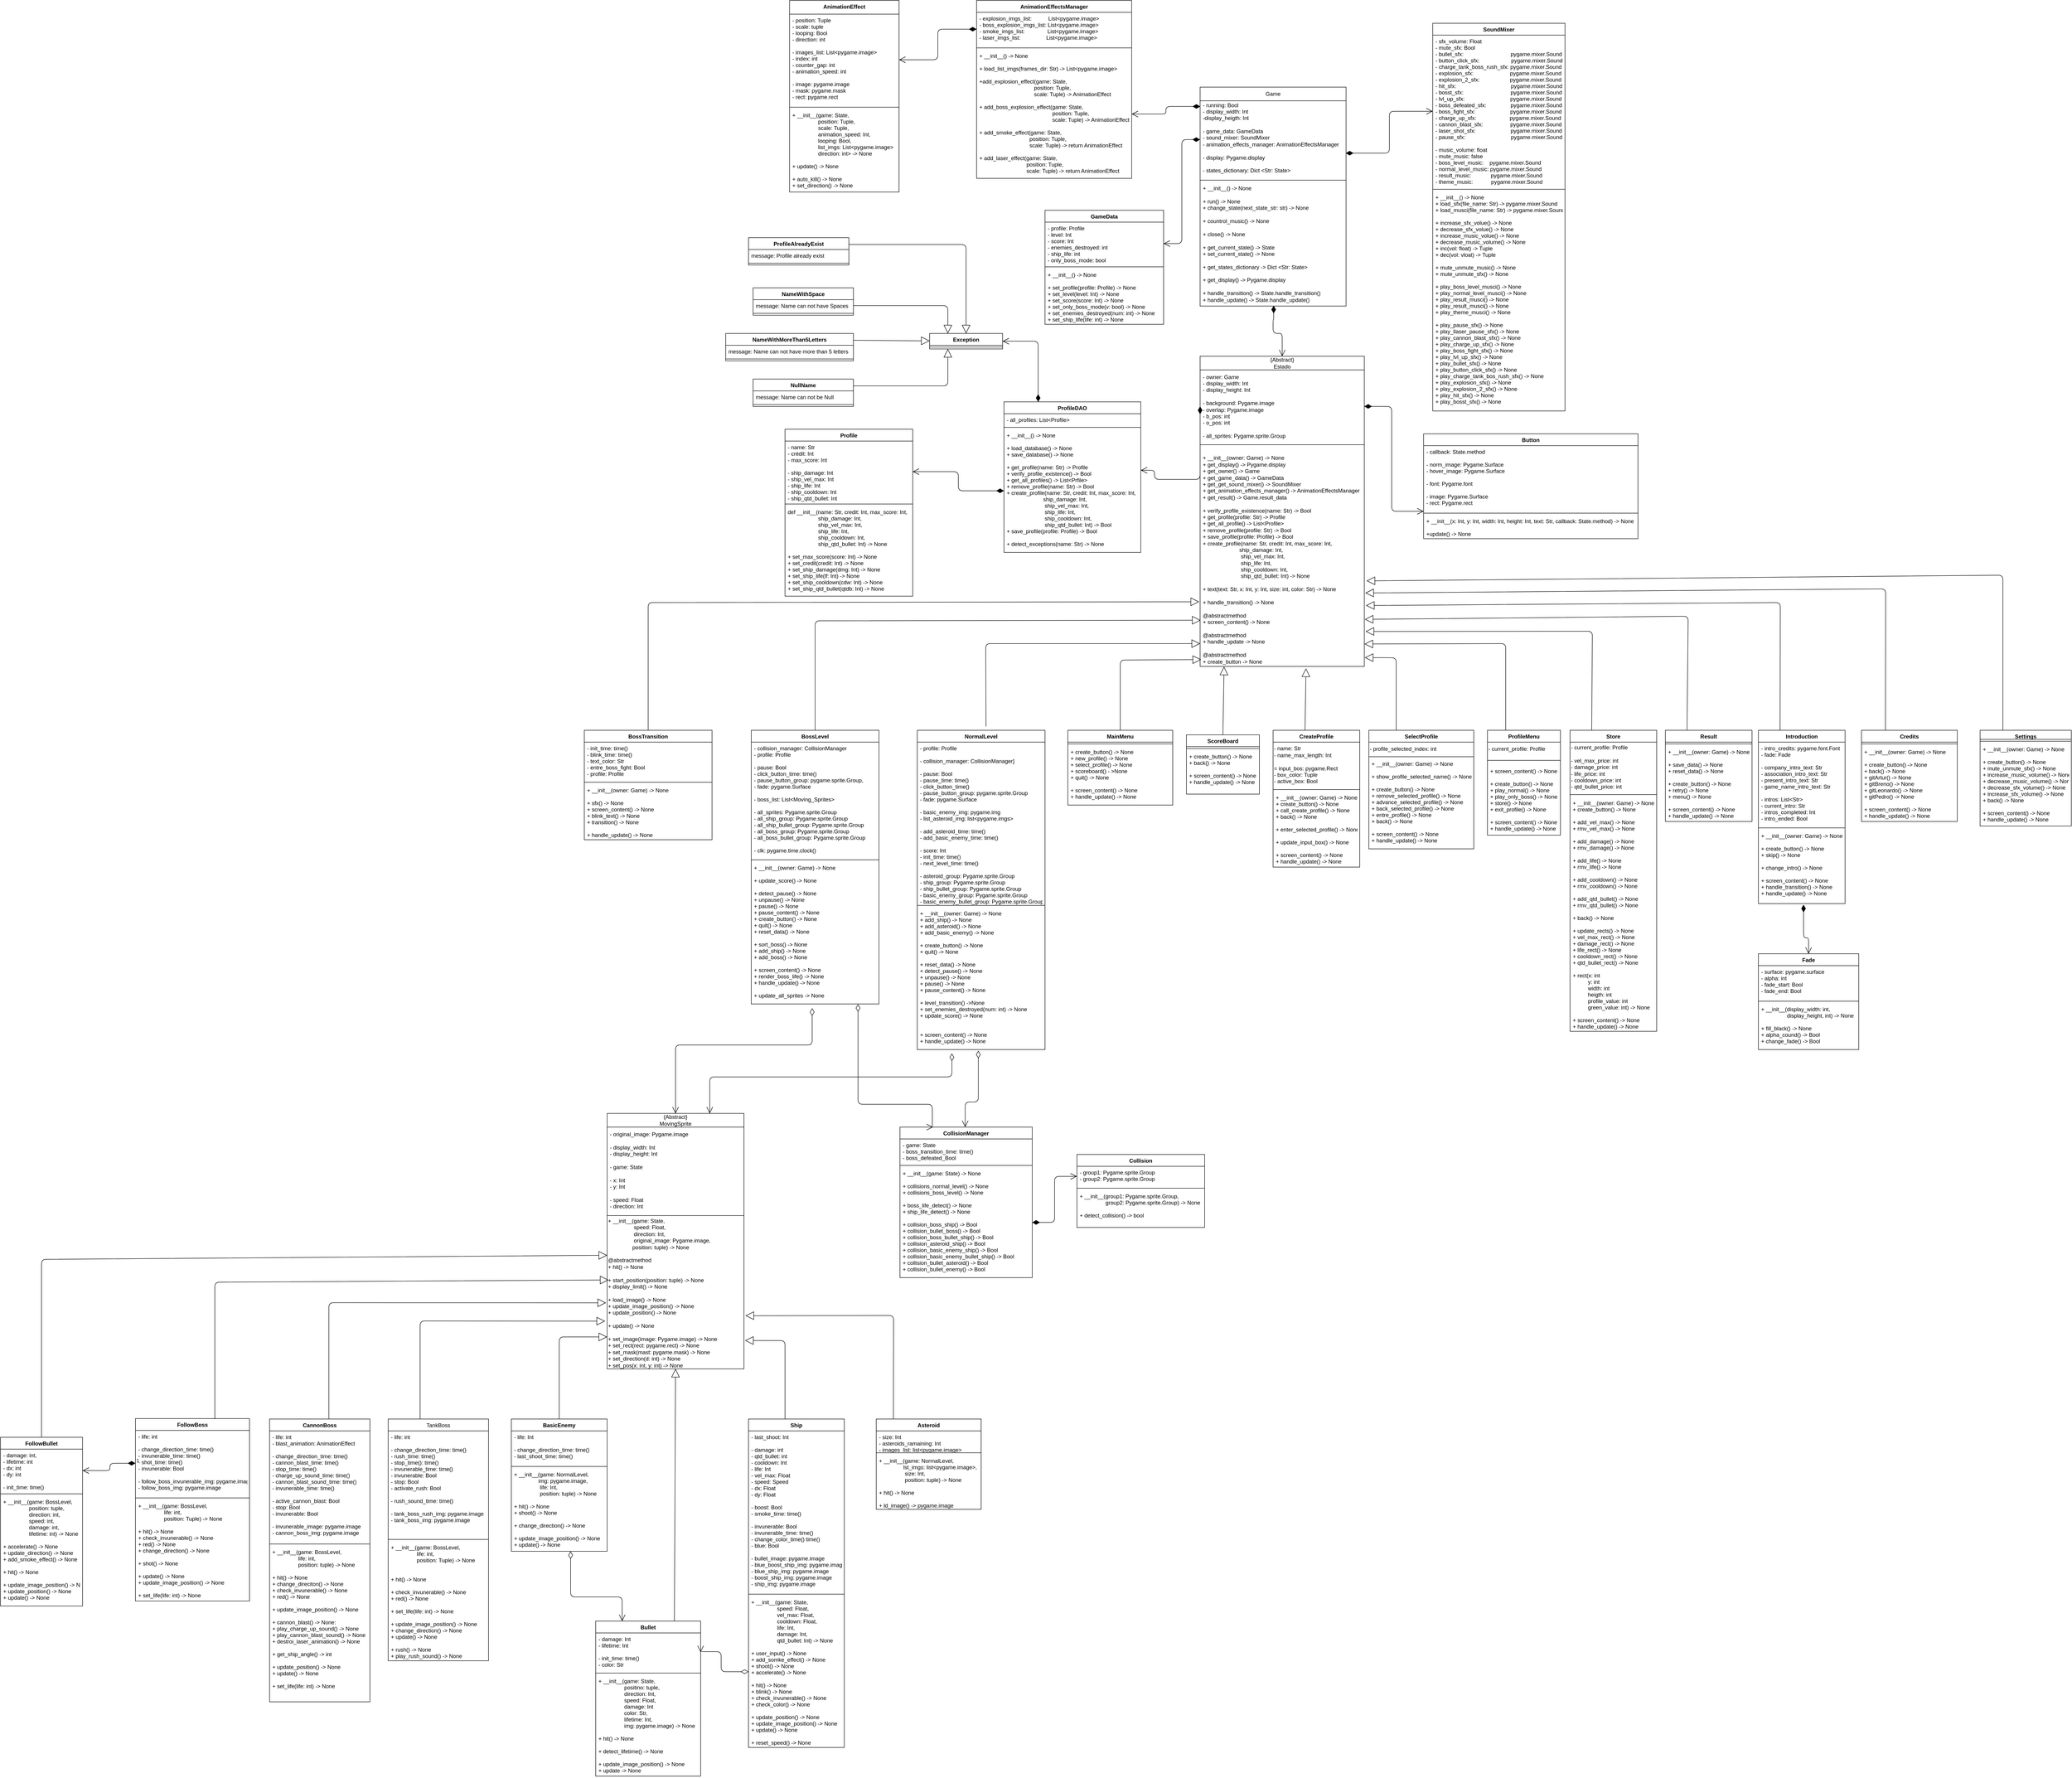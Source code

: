 <mxfile>
    <diagram id="C5RBs43oDa-KdzZeNtuy" name="Page-1">
        <mxGraphModel dx="4348" dy="2569" grid="1" gridSize="10" guides="1" tooltips="1" connect="1" arrows="1" fold="1" page="1" pageScale="1" pageWidth="827" pageHeight="1169" math="0" shadow="0">
            <root>
                <mxCell id="WIyWlLk6GJQsqaUBKTNV-0"/>
                <mxCell id="WIyWlLk6GJQsqaUBKTNV-1" parent="WIyWlLk6GJQsqaUBKTNV-0"/>
                <mxCell id="2DEwAOAG1HW9RB5LoDHC-0" value="Game" style="swimlane;fontStyle=0;childLayout=stackLayout;horizontal=1;startSize=30;horizontalStack=0;resizeParent=1;resizeParentMax=0;resizeLast=0;collapsible=1;marginBottom=0;whiteSpace=wrap;html=1;" parent="WIyWlLk6GJQsqaUBKTNV-1" vertex="1">
                    <mxGeometry x="430" y="-770" width="320" height="480" as="geometry"/>
                </mxCell>
                <mxCell id="2DEwAOAG1HW9RB5LoDHC-1" value="- running: Bool&lt;br&gt;- display_width: Int&lt;br&gt;-display_heigth: Int&lt;br&gt;&lt;br&gt;- game_data: GameData&lt;br&gt;- sound_mixer: SoundMixer&lt;br&gt;- animation_effects_manager: AnimationEffectsManager&lt;br&gt;&lt;br&gt;- display: Pygame.display&lt;br&gt;&lt;br&gt;- states_dictionary: Dict &amp;lt;Str: State&amp;gt;&lt;br&gt;&lt;br&gt;- current_state: State" style="text;strokeColor=none;fillColor=none;align=left;verticalAlign=middle;spacingLeft=4;spacingRight=4;overflow=hidden;points=[[0,0.5],[1,0.5]];portConstraint=eastwest;rotatable=0;whiteSpace=wrap;html=1;" parent="2DEwAOAG1HW9RB5LoDHC-0" vertex="1">
                    <mxGeometry y="30" width="320" height="170" as="geometry"/>
                </mxCell>
                <mxCell id="2DEwAOAG1HW9RB5LoDHC-101" value="" style="line;strokeWidth=1;fillColor=none;align=left;verticalAlign=middle;spacingTop=-1;spacingLeft=3;spacingRight=3;rotatable=0;labelPosition=right;points=[];portConstraint=eastwest;strokeColor=inherit;" parent="2DEwAOAG1HW9RB5LoDHC-0" vertex="1">
                    <mxGeometry y="200" width="320" height="8" as="geometry"/>
                </mxCell>
                <mxCell id="2DEwAOAG1HW9RB5LoDHC-102" value="+ __init__() -&amp;gt; None&lt;br&gt;&lt;br&gt;+ run() -&amp;gt; None&lt;br&gt;+ change_state(next_state_str: str) -&amp;gt; None&lt;br&gt;&lt;br&gt;+ countrol_music() -&amp;gt; None&lt;br&gt;&lt;br&gt;+ close() -&amp;gt; None&lt;br&gt;&lt;br&gt;+ get_current_state() -&amp;gt; State&lt;br&gt;+ set_current_state() -&amp;gt; None&lt;br&gt;&lt;br&gt;+ get_states_dictionary -&amp;gt; Dict &amp;lt;Str: State&amp;gt;&lt;br&gt;&lt;br&gt;+ get_display() -&amp;gt; Pygame.display&lt;br&gt;&lt;br&gt;+ handle_transition() -&amp;gt; State.handle_transition()&lt;br&gt;+ handle_update() -&amp;gt; State.handle_update()" style="text;strokeColor=none;fillColor=none;align=left;verticalAlign=middle;spacingLeft=4;spacingRight=4;overflow=hidden;points=[[0,0.5],[1,0.5]];portConstraint=eastwest;rotatable=0;whiteSpace=wrap;html=1;" parent="2DEwAOAG1HW9RB5LoDHC-0" vertex="1">
                    <mxGeometry y="208" width="320" height="272" as="geometry"/>
                </mxCell>
                <mxCell id="2DEwAOAG1HW9RB5LoDHC-58" value="{Abstract}&lt;br&gt;Estado" style="swimlane;fontStyle=0;childLayout=stackLayout;horizontal=1;startSize=30;horizontalStack=0;resizeParent=1;resizeParentMax=0;resizeLast=0;collapsible=1;marginBottom=0;whiteSpace=wrap;html=1;" parent="WIyWlLk6GJQsqaUBKTNV-1" vertex="1">
                    <mxGeometry x="430" y="-180" width="360" height="680" as="geometry"/>
                </mxCell>
                <mxCell id="2DEwAOAG1HW9RB5LoDHC-59" value="- owner: Game&lt;br&gt;- display_width: Int&lt;br&gt;- display_height: Int&lt;br&gt;&lt;br&gt;- background: Pygame.image&lt;br&gt;- overlap: Pygame.image&lt;br&gt;- b_pos: int&lt;br&gt;- o_pos: int&lt;br&gt;&lt;br&gt;- all_sprites: Pygame.sprite.Group" style="text;strokeColor=none;fillColor=none;align=left;verticalAlign=middle;spacingLeft=4;spacingRight=4;overflow=hidden;points=[[0,0.5],[1,0.5]];portConstraint=eastwest;rotatable=0;whiteSpace=wrap;html=1;" parent="2DEwAOAG1HW9RB5LoDHC-58" vertex="1">
                    <mxGeometry y="30" width="360" height="160" as="geometry"/>
                </mxCell>
                <mxCell id="2DEwAOAG1HW9RB5LoDHC-106" value="" style="line;strokeWidth=1;fillColor=none;align=left;verticalAlign=middle;spacingTop=-1;spacingLeft=3;spacingRight=3;rotatable=0;labelPosition=right;points=[];portConstraint=eastwest;strokeColor=inherit;" parent="2DEwAOAG1HW9RB5LoDHC-58" vertex="1">
                    <mxGeometry y="190" width="360" height="8" as="geometry"/>
                </mxCell>
                <mxCell id="2DEwAOAG1HW9RB5LoDHC-60" value="&lt;br&gt;+ __init__(owner: Game) -&amp;gt; None&lt;br&gt;+ get_display() -&amp;gt; Pygame.display&lt;br&gt;+ get_owner() -&amp;gt; Game&lt;br&gt;+ get_game_data() -&amp;gt; GameData&lt;br&gt;+ get_get_sound_mixer() -&amp;gt; SoundMixer&lt;br&gt;+ get_animation_effects_manager() -&amp;gt; AnimationEffectsManager&lt;br&gt;+ get_result() -&amp;gt; Game.result_data&lt;br&gt;&lt;br&gt;+ verify_profile_existence(name: Str) -&amp;gt; Bool&lt;br&gt;+ get_profile(profile: Str) -&amp;gt; Profile&lt;br&gt;+ get_all_profile() -&amp;gt; List&amp;lt;Profile&amp;gt;&lt;br&gt;+ remove_profile(profile: Str) -&amp;gt; Bool&lt;br&gt;+ save_profile(profile: Profile) -&amp;gt; Bool&lt;br&gt;+ create_profile&lt;span style=&quot;&quot;&gt;(name: Str, credit: Int, max_score: Int,&lt;/span&gt;&lt;br style=&quot;padding: 0px; margin: 0px;&quot;&gt;&lt;span style=&quot;&quot;&gt;&amp;nbsp; &amp;nbsp; &amp;nbsp; &amp;nbsp; &amp;nbsp; &amp;nbsp; &amp;nbsp;&amp;nbsp;&amp;nbsp;&amp;nbsp;&amp;nbsp; &amp;nbsp; &amp;nbsp; &amp;nbsp; ship_damage: Int,&lt;/span&gt;&lt;br style=&quot;padding: 0px; margin: 0px;&quot;&gt;&lt;span style=&quot;&quot;&gt;&amp;nbsp;&amp;nbsp;&amp;nbsp;&amp;nbsp;&amp;nbsp;&amp;nbsp;&amp;nbsp;&amp;nbsp;&amp;nbsp;&amp;nbsp;&amp;nbsp;&amp;nbsp;&amp;nbsp;&amp;nbsp;&amp;nbsp;&amp;nbsp;&amp;nbsp;&amp;nbsp;&amp;nbsp;&amp;nbsp;&amp;nbsp;&amp;nbsp;&amp;nbsp; &amp;nbsp;ship_vel_max: Int,&lt;/span&gt;&lt;br style=&quot;padding: 0px; margin: 0px;&quot;&gt;&lt;span style=&quot;&quot;&gt;&amp;nbsp;&amp;nbsp;&amp;nbsp;&amp;nbsp;&amp;nbsp;&amp;nbsp;&amp;nbsp;&amp;nbsp;&amp;nbsp;&amp;nbsp;&amp;nbsp;&amp;nbsp;&amp;nbsp;&amp;nbsp;&amp;nbsp;&amp;nbsp;&amp;nbsp;&amp;nbsp;&amp;nbsp;&amp;nbsp;&amp;nbsp;&amp;nbsp;&amp;nbsp;&amp;nbsp; ship_life: Int,&lt;/span&gt;&lt;br style=&quot;padding: 0px; margin: 0px;&quot;&gt;&lt;span style=&quot;&quot;&gt;&amp;nbsp;&amp;nbsp;&amp;nbsp;&amp;nbsp;&amp;nbsp;&amp;nbsp;&amp;nbsp;&amp;nbsp;&amp;nbsp;&amp;nbsp;&amp;nbsp;&amp;nbsp;&amp;nbsp;&amp;nbsp;&amp;nbsp;&amp;nbsp;&amp;nbsp;&amp;nbsp;&amp;nbsp;&amp;nbsp;&amp;nbsp;&amp;nbsp;&amp;nbsp;&amp;nbsp; ship_cooldown: Int,&lt;/span&gt;&lt;br style=&quot;padding: 0px; margin: 0px;&quot;&gt;&lt;span style=&quot;&quot;&gt;&amp;nbsp;&amp;nbsp;&amp;nbsp;&amp;nbsp;&amp;nbsp;&amp;nbsp;&amp;nbsp;&amp;nbsp;&amp;nbsp;&amp;nbsp;&amp;nbsp;&amp;nbsp;&amp;nbsp;&amp;nbsp;&amp;nbsp;&amp;nbsp;&amp;nbsp;&amp;nbsp;&amp;nbsp;&amp;nbsp;&amp;nbsp;&amp;nbsp;&amp;nbsp;&amp;nbsp; ship_qtd_bullet: Int) -&amp;gt; None&lt;/span&gt;&lt;br style=&quot;padding: 0px; margin: 0px;&quot;&gt;&lt;br&gt;+ text(text: Str, x: Int, y: Int, size: int, color: Str) -&amp;gt; None&lt;br&gt;&lt;br&gt;+ handle_transition() -&amp;gt; None&lt;br&gt;&lt;br&gt;@abstractmethod&lt;br&gt;+ screen_content() -&amp;gt; None&lt;br&gt;&lt;br&gt;@abstractmethod&lt;br&gt;+ handle_update -&amp;gt; None&lt;br&gt;&lt;br&gt;@abstractmethod&lt;br&gt;+ create_button -&amp;gt; None" style="text;strokeColor=none;fillColor=none;align=left;verticalAlign=middle;spacingLeft=4;spacingRight=4;overflow=hidden;points=[[0,0.5],[1,0.5]];portConstraint=eastwest;rotatable=0;whiteSpace=wrap;html=1;" parent="2DEwAOAG1HW9RB5LoDHC-58" vertex="1">
                    <mxGeometry y="198" width="360" height="482" as="geometry"/>
                </mxCell>
                <mxCell id="1" value="" style="endArrow=open;html=1;endSize=12;startArrow=diamondThin;startSize=14;startFill=1;edgeStyle=orthogonalEdgeStyle;align=left;verticalAlign=bottom;exitX=0.504;exitY=0.997;exitDx=0;exitDy=0;exitPerimeter=0;entryX=0.5;entryY=0;entryDx=0;entryDy=0;" parent="WIyWlLk6GJQsqaUBKTNV-1" source="2DEwAOAG1HW9RB5LoDHC-102" target="2DEwAOAG1HW9RB5LoDHC-58" edge="1">
                    <mxGeometry x="-1" y="3" relative="1" as="geometry">
                        <mxPoint x="470" y="80" as="sourcePoint"/>
                        <mxPoint x="630" y="-240" as="targetPoint"/>
                        <Array as="points">
                            <mxPoint x="591" y="-260"/>
                            <mxPoint x="590" y="-260"/>
                            <mxPoint x="590" y="-230"/>
                            <mxPoint x="610" y="-230"/>
                        </Array>
                    </mxGeometry>
                </mxCell>
                <mxCell id="2" value="Button" style="swimlane;fontStyle=1;align=center;verticalAlign=top;childLayout=stackLayout;horizontal=1;startSize=26;horizontalStack=0;resizeParent=1;resizeParentMax=0;resizeLast=0;collapsible=1;marginBottom=0;" parent="WIyWlLk6GJQsqaUBKTNV-1" vertex="1">
                    <mxGeometry x="920" y="-10" width="470" height="230" as="geometry"/>
                </mxCell>
                <mxCell id="3" value="- callback: State.method&#10;&#10;- norm_image: Pygame.Surface&#10;- hover_image: Pygame.Surface&#10;&#10;- font: Pygame.font&#10;&#10;- image: Pygame.Surface&#10;- rect: Pygame.rect" style="text;strokeColor=none;fillColor=none;align=left;verticalAlign=top;spacingLeft=4;spacingRight=4;overflow=hidden;rotatable=0;points=[[0,0.5],[1,0.5]];portConstraint=eastwest;" parent="2" vertex="1">
                    <mxGeometry y="26" width="470" height="144" as="geometry"/>
                </mxCell>
                <mxCell id="4" value="" style="line;strokeWidth=1;fillColor=none;align=left;verticalAlign=middle;spacingTop=-1;spacingLeft=3;spacingRight=3;rotatable=0;labelPosition=right;points=[];portConstraint=eastwest;strokeColor=inherit;" parent="2" vertex="1">
                    <mxGeometry y="170" width="470" height="8" as="geometry"/>
                </mxCell>
                <mxCell id="5" value="+ __init__(x: Int, y: Int, width: Int, height: Int, text: Str, callback: State.method) -&gt; None&#10;&#10;+update() -&gt; None" style="text;strokeColor=none;fillColor=none;align=left;verticalAlign=top;spacingLeft=4;spacingRight=4;overflow=hidden;rotatable=0;points=[[0,0.5],[1,0.5]];portConstraint=eastwest;" parent="2" vertex="1">
                    <mxGeometry y="178" width="470" height="52" as="geometry"/>
                </mxCell>
                <mxCell id="6" value="" style="endArrow=open;html=1;endSize=12;startArrow=diamondThin;startSize=14;startFill=1;edgeStyle=orthogonalEdgeStyle;align=left;verticalAlign=bottom;exitX=1;exitY=0.5;exitDx=0;exitDy=0;" parent="WIyWlLk6GJQsqaUBKTNV-1" source="2DEwAOAG1HW9RB5LoDHC-59" target="3" edge="1">
                    <mxGeometry x="-1" y="3" relative="1" as="geometry">
                        <mxPoint x="570.16" y="-90.696" as="sourcePoint"/>
                        <mxPoint x="569" y="10.0" as="targetPoint"/>
                        <Array as="points">
                            <mxPoint x="850" y="-70"/>
                            <mxPoint x="850" y="160"/>
                        </Array>
                    </mxGeometry>
                </mxCell>
                <mxCell id="7" value="Profile" style="swimlane;fontStyle=1;align=center;verticalAlign=top;childLayout=stackLayout;horizontal=1;startSize=26;horizontalStack=0;resizeParent=1;resizeParentMax=0;resizeLast=0;collapsible=1;marginBottom=0;" parent="WIyWlLk6GJQsqaUBKTNV-1" vertex="1">
                    <mxGeometry x="-480" y="-20" width="280" height="366" as="geometry"/>
                </mxCell>
                <mxCell id="8" value="- name: Str&#10;- crédit: Int&#10;- max_score: Int&#10;&#10;- ship_damage: Int&#10;- ship_vel_max: Int&#10;- ship_life: Int&#10;- ship_cooldown: Int&#10;- ship_qtd_bullet: Int" style="text;strokeColor=none;fillColor=none;align=left;verticalAlign=top;spacingLeft=4;spacingRight=4;overflow=hidden;rotatable=0;points=[[0,0.5],[1,0.5]];portConstraint=eastwest;" parent="7" vertex="1">
                    <mxGeometry y="26" width="280" height="134" as="geometry"/>
                </mxCell>
                <mxCell id="9" value="" style="line;strokeWidth=1;fillColor=none;align=left;verticalAlign=middle;spacingTop=-1;spacingLeft=3;spacingRight=3;rotatable=0;labelPosition=right;points=[];portConstraint=eastwest;strokeColor=inherit;" parent="7" vertex="1">
                    <mxGeometry y="160" width="280" height="8" as="geometry"/>
                </mxCell>
                <mxCell id="10" value="def __init__(name: Str, credit: Int, max_score: Int,&#10;                    ship_damage: Int,&#10;                    ship_vel_max: Int,&#10;                    ship_life: Int,&#10;                    ship_cooldown: Int,&#10;                    ship_qtd_bullet: Int) -&gt; None&#10;&#10;+ set_max_score(score: Int) -&gt; None&#10;+ set_credit(credit: Int) -&gt; None&#10;+ set_ship_damage(dmg: Int) -&gt; None&#10;+ set_ship_life(lf: Int) -&gt; None&#10;+ set_ship_cooldown(cdw: Int) -&gt; None&#10;+ set_ship_qtd_bullet(qtdb: Int) -&gt; None" style="text;strokeColor=none;fillColor=none;align=left;verticalAlign=top;spacingLeft=4;spacingRight=4;overflow=hidden;rotatable=0;points=[[0,0.5],[1,0.5]];portConstraint=eastwest;" parent="7" vertex="1">
                    <mxGeometry y="168" width="280" height="198" as="geometry"/>
                </mxCell>
                <mxCell id="11" value="ProfileDAO" style="swimlane;fontStyle=1;align=center;verticalAlign=top;childLayout=stackLayout;horizontal=1;startSize=26;horizontalStack=0;resizeParent=1;resizeParentMax=0;resizeLast=0;collapsible=1;marginBottom=0;" parent="WIyWlLk6GJQsqaUBKTNV-1" vertex="1">
                    <mxGeometry y="-80" width="300" height="330" as="geometry"/>
                </mxCell>
                <mxCell id="12" value="- all_profiles: List&lt;Profile&gt;&#10;" style="text;strokeColor=none;fillColor=none;align=left;verticalAlign=top;spacingLeft=4;spacingRight=4;overflow=hidden;rotatable=0;points=[[0,0.5],[1,0.5]];portConstraint=eastwest;" parent="11" vertex="1">
                    <mxGeometry y="26" width="300" height="26" as="geometry"/>
                </mxCell>
                <mxCell id="13" value="" style="line;strokeWidth=1;fillColor=none;align=left;verticalAlign=middle;spacingTop=-1;spacingLeft=3;spacingRight=3;rotatable=0;labelPosition=right;points=[];portConstraint=eastwest;strokeColor=inherit;" parent="11" vertex="1">
                    <mxGeometry y="52" width="300" height="8" as="geometry"/>
                </mxCell>
                <mxCell id="14" value="+ __init__() -&gt; None&#10;&#10;+ load_database() -&gt; None&#10;+ save_database() -&gt; None&#10;&#10;+ get_profile(name: Str) -&gt; Profile&#10;+ verify_profile_existence() -&gt; Bool&#10;+ get_all_profiles() -&gt; List&lt;Prfile&gt;&#10;+ remove_profile(name: Str) -&gt; Bool&#10;+ create_profile(name: Str, credit: Int, max_score: Int,&#10;                          ship_damage: Int,&#10;                          ship_vel_max: Int,&#10;                          ship_life: Int,&#10;                          ship_cooldown: Int,&#10;                          ship_qtd_bullet: Int) -&gt; Bool&#10;+ save_profile(profile: Profile) -&gt; Bool&#10;&#10;+ detect_exceptions(name: Str) -&gt; None" style="text;strokeColor=none;fillColor=none;align=left;verticalAlign=top;spacingLeft=4;spacingRight=4;overflow=hidden;rotatable=0;points=[[0,0.5],[1,0.5]];portConstraint=eastwest;" parent="11" vertex="1">
                    <mxGeometry y="60" width="300" height="270" as="geometry"/>
                </mxCell>
                <mxCell id="15" value="" style="endArrow=open;html=1;endSize=12;startArrow=diamondThin;startSize=14;startFill=1;edgeStyle=orthogonalEdgeStyle;align=left;verticalAlign=bottom;exitX=0;exitY=0.5;exitDx=0;exitDy=0;" parent="WIyWlLk6GJQsqaUBKTNV-1" source="2DEwAOAG1HW9RB5LoDHC-59" edge="1">
                    <mxGeometry x="-1" y="3" relative="1" as="geometry">
                        <mxPoint x="390" y="170" as="sourcePoint"/>
                        <mxPoint x="300" y="70" as="targetPoint"/>
                        <Array as="points">
                            <mxPoint x="330" y="90"/>
                            <mxPoint x="330" y="70"/>
                        </Array>
                    </mxGeometry>
                </mxCell>
                <mxCell id="17" value="MainMenu" style="swimlane;fontStyle=1;align=center;verticalAlign=top;childLayout=stackLayout;horizontal=1;startSize=26;horizontalStack=0;resizeParent=1;resizeParentMax=0;resizeLast=0;collapsible=1;marginBottom=0;" parent="WIyWlLk6GJQsqaUBKTNV-1" vertex="1">
                    <mxGeometry x="140" y="640" width="230" height="164" as="geometry"/>
                </mxCell>
                <mxCell id="19" value="" style="line;strokeWidth=1;fillColor=none;align=left;verticalAlign=middle;spacingTop=-1;spacingLeft=3;spacingRight=3;rotatable=0;labelPosition=right;points=[];portConstraint=eastwest;strokeColor=inherit;" parent="17" vertex="1">
                    <mxGeometry y="26" width="230" height="8" as="geometry"/>
                </mxCell>
                <mxCell id="20" value="+ create_button() -&gt; None&#10;+ new_profile() -&gt; None&#10;+ select_profile() -&gt; None&#10;+ scoreboard() - &gt;None&#10;+ quit() -&gt; None&#10;&#10;+ screen_content() -&gt; None&#10;+ handle_update() -&gt; None" style="text;strokeColor=none;fillColor=none;align=left;verticalAlign=top;spacingLeft=4;spacingRight=4;overflow=hidden;rotatable=0;points=[[0,0.5],[1,0.5]];portConstraint=eastwest;" parent="17" vertex="1">
                    <mxGeometry y="34" width="230" height="130" as="geometry"/>
                </mxCell>
                <mxCell id="21" value="ScoreBoard" style="swimlane;fontStyle=1;align=center;verticalAlign=top;childLayout=stackLayout;horizontal=1;startSize=26;horizontalStack=0;resizeParent=1;resizeParentMax=0;resizeLast=0;collapsible=1;marginBottom=0;" parent="WIyWlLk6GJQsqaUBKTNV-1" vertex="1">
                    <mxGeometry x="400" y="650" width="160" height="130" as="geometry"/>
                </mxCell>
                <mxCell id="23" value="" style="line;strokeWidth=1;fillColor=none;align=left;verticalAlign=middle;spacingTop=-1;spacingLeft=3;spacingRight=3;rotatable=0;labelPosition=right;points=[];portConstraint=eastwest;strokeColor=inherit;" parent="21" vertex="1">
                    <mxGeometry y="26" width="160" height="8" as="geometry"/>
                </mxCell>
                <mxCell id="24" value="+ create_button() -&gt; None&#10;+ back() -&gt; None&#10;&#10;+ screen_content() -&gt; None&#10;+ handle_update() -&gt; None" style="text;strokeColor=none;fillColor=none;align=left;verticalAlign=top;spacingLeft=4;spacingRight=4;overflow=hidden;rotatable=0;points=[[0,0.5],[1,0.5]];portConstraint=eastwest;" parent="21" vertex="1">
                    <mxGeometry y="34" width="160" height="96" as="geometry"/>
                </mxCell>
                <mxCell id="25" value="CreateProfile" style="swimlane;fontStyle=1;align=center;verticalAlign=top;childLayout=stackLayout;horizontal=1;startSize=26;horizontalStack=0;resizeParent=1;resizeParentMax=0;resizeLast=0;collapsible=1;marginBottom=0;" parent="WIyWlLk6GJQsqaUBKTNV-1" vertex="1">
                    <mxGeometry x="590" y="640" width="190" height="300" as="geometry"/>
                </mxCell>
                <mxCell id="201" value="- name: Str&lt;br&gt;- name_max_length: Int&lt;br&gt;&lt;br&gt;= input_bos: pygame.Rect&lt;br&gt;- box_color: Tuple&lt;br&gt;- active_box: Bool" style="text;html=1;align=left;verticalAlign=middle;resizable=0;points=[];autosize=1;strokeColor=none;fillColor=none;" parent="25" vertex="1">
                    <mxGeometry y="26" width="190" height="100" as="geometry"/>
                </mxCell>
                <mxCell id="27" value="" style="line;strokeWidth=1;fillColor=none;align=left;verticalAlign=middle;spacingTop=-1;spacingLeft=3;spacingRight=3;rotatable=0;labelPosition=right;points=[];portConstraint=eastwest;strokeColor=inherit;" parent="25" vertex="1">
                    <mxGeometry y="126" width="190" height="8" as="geometry"/>
                </mxCell>
                <mxCell id="28" value="+ __init__(owner: Game) -&gt; None&#10;+ create_button() -&gt; None&#10;+ call_create_profile() -&gt; None&#10;+ back() -&gt; None&#10;&#10;+ enter_selected_profile() -&gt; None&#10;&#10;+ update_input_box() -&gt; None&#10;&#10;+ screen_content() -&gt; None&#10;+ handle_update() -&gt; None" style="text;strokeColor=none;fillColor=none;align=left;verticalAlign=top;spacingLeft=4;spacingRight=4;overflow=hidden;rotatable=0;points=[[0,0.5],[1,0.5]];portConstraint=eastwest;" parent="25" vertex="1">
                    <mxGeometry y="134" width="190" height="166" as="geometry"/>
                </mxCell>
                <mxCell id="29" value="SelectProfile" style="swimlane;fontStyle=1;align=center;verticalAlign=top;childLayout=stackLayout;horizontal=1;startSize=26;horizontalStack=0;resizeParent=1;resizeParentMax=0;resizeLast=0;collapsible=1;marginBottom=0;" parent="WIyWlLk6GJQsqaUBKTNV-1" vertex="1">
                    <mxGeometry x="800" y="640" width="230" height="260" as="geometry"/>
                </mxCell>
                <mxCell id="172" value="- profile_selected_index: int" style="text;html=1;align=left;verticalAlign=middle;resizable=0;points=[];autosize=1;strokeColor=none;fillColor=none;" parent="29" vertex="1">
                    <mxGeometry y="26" width="230" height="30" as="geometry"/>
                </mxCell>
                <mxCell id="31" value="" style="line;strokeWidth=1;fillColor=none;align=left;verticalAlign=middle;spacingTop=-1;spacingLeft=3;spacingRight=3;rotatable=0;labelPosition=right;points=[];portConstraint=eastwest;strokeColor=inherit;" parent="29" vertex="1">
                    <mxGeometry y="56" width="230" height="4" as="geometry"/>
                </mxCell>
                <mxCell id="32" value="+ __init__(owner: Game) -&gt; None&#10;&#10;+ show_profile_selected_name() -&gt; None&#10;&#10;+ create_button() -&gt; None&#10;+ remove_selected_profile() -&gt; None&#10;+ advance_selected_profile() -&gt; None&#10;+ back_selected_profile() -&gt; None&#10;+ entre_profile() -&gt; None&#10;+ back() -&gt; None&#10;&#10;+ screen_content() -&gt; None&#10;+ handle_update() -&gt; None" style="text;strokeColor=none;fillColor=none;align=left;verticalAlign=top;spacingLeft=4;spacingRight=4;overflow=hidden;rotatable=0;points=[[0,0.5],[1,0.5]];portConstraint=eastwest;" parent="29" vertex="1">
                    <mxGeometry y="60" width="230" height="200" as="geometry"/>
                </mxCell>
                <mxCell id="33" value="ProfileMenu" style="swimlane;fontStyle=1;align=center;verticalAlign=top;childLayout=stackLayout;horizontal=1;startSize=26;horizontalStack=0;resizeParent=1;resizeParentMax=0;resizeLast=0;collapsible=1;marginBottom=0;" parent="WIyWlLk6GJQsqaUBKTNV-1" vertex="1">
                    <mxGeometry x="1060" y="640" width="160" height="230" as="geometry"/>
                </mxCell>
                <mxCell id="173" value="- current_profile: Profile" style="text;html=1;align=left;verticalAlign=middle;resizable=0;points=[];autosize=1;strokeColor=none;fillColor=none;" parent="33" vertex="1">
                    <mxGeometry y="26" width="160" height="30" as="geometry"/>
                </mxCell>
                <mxCell id="34" value="" style="line;strokeWidth=1;fillColor=none;align=left;verticalAlign=middle;spacingTop=-1;spacingLeft=3;spacingRight=3;rotatable=0;labelPosition=right;points=[];portConstraint=eastwest;strokeColor=inherit;" parent="33" vertex="1">
                    <mxGeometry y="56" width="160" height="20" as="geometry"/>
                </mxCell>
                <mxCell id="35" value="+ screen_content() -&gt; None&#10;&#10;+ create_button() -&gt; None&#10;+ play_normal() -&gt; None&#10;+ play_only_boss() -&gt; None&#10;+ store() -&gt; None&#10;+ exit_profile() -&gt; None&#10;&#10;+ screen_content() -&gt; None&#10;+ handle_update() -&gt; None&#10;" style="text;strokeColor=none;fillColor=none;align=left;verticalAlign=top;spacingLeft=4;spacingRight=4;overflow=hidden;rotatable=0;points=[[0,0.5],[1,0.5]];portConstraint=eastwest;" parent="33" vertex="1">
                    <mxGeometry y="76" width="160" height="154" as="geometry"/>
                </mxCell>
                <mxCell id="36" value="GameData" style="swimlane;fontStyle=1;align=center;verticalAlign=top;childLayout=stackLayout;horizontal=1;startSize=26;horizontalStack=0;resizeParent=1;resizeParentMax=0;resizeLast=0;collapsible=1;marginBottom=0;" parent="WIyWlLk6GJQsqaUBKTNV-1" vertex="1">
                    <mxGeometry x="90" y="-500" width="260" height="250" as="geometry"/>
                </mxCell>
                <mxCell id="37" value="- profile: Profile&#10;- level: Int&#10;- score: Int&#10;- enemies_destroyed: int&#10;- ship_life: int&#10;- only_boss_mode: bool&#10;" style="text;strokeColor=none;fillColor=none;align=left;verticalAlign=top;spacingLeft=4;spacingRight=4;overflow=hidden;rotatable=0;points=[[0,0.5],[1,0.5]];portConstraint=eastwest;" parent="36" vertex="1">
                    <mxGeometry y="26" width="260" height="94" as="geometry"/>
                </mxCell>
                <mxCell id="38" value="" style="line;strokeWidth=1;fillColor=none;align=left;verticalAlign=middle;spacingTop=-1;spacingLeft=3;spacingRight=3;rotatable=0;labelPosition=right;points=[];portConstraint=eastwest;strokeColor=inherit;" parent="36" vertex="1">
                    <mxGeometry y="120" width="260" height="8" as="geometry"/>
                </mxCell>
                <mxCell id="39" value="+ __init__() -&gt; None&#10;&#10;+ set_profile(profile: Profile) -&gt; None&#10;+ set_level(level: Int) -&gt; None&#10;+ set_score(score: Int) -&gt; None&#10;+ set_only_boss_mode(v: bool) -&gt; None&#10;+ set_enemies_destroyed(num: int) -&gt; None&#10;+ set_ship_life(life: int) -&gt; None" style="text;strokeColor=none;fillColor=none;align=left;verticalAlign=top;spacingLeft=4;spacingRight=4;overflow=hidden;rotatable=0;points=[[0,0.5],[1,0.5]];portConstraint=eastwest;" parent="36" vertex="1">
                    <mxGeometry y="128" width="260" height="122" as="geometry"/>
                </mxCell>
                <mxCell id="45" value="Store" style="swimlane;fontStyle=1;align=center;verticalAlign=top;childLayout=stackLayout;horizontal=1;startSize=26;horizontalStack=0;resizeParent=1;resizeParentMax=0;resizeLast=0;collapsible=1;marginBottom=0;" parent="WIyWlLk6GJQsqaUBKTNV-1" vertex="1">
                    <mxGeometry x="1241" y="640" width="190" height="660" as="geometry"/>
                </mxCell>
                <mxCell id="174" value="- current_profile: Profile&lt;br&gt;&lt;br&gt;- vel_max_price: int&lt;br&gt;- damage_price: int&lt;br&gt;- life_price: int&lt;br&gt;- cooldown_price: int&lt;br&gt;- qtd_bullet_price: int" style="text;html=1;align=left;verticalAlign=middle;resizable=0;points=[];autosize=1;strokeColor=none;fillColor=none;" parent="45" vertex="1">
                    <mxGeometry y="26" width="190" height="110" as="geometry"/>
                </mxCell>
                <mxCell id="46" value="" style="line;strokeWidth=1;fillColor=none;align=left;verticalAlign=middle;spacingTop=-1;spacingLeft=3;spacingRight=3;rotatable=0;labelPosition=right;points=[];portConstraint=eastwest;strokeColor=inherit;" parent="45" vertex="1">
                    <mxGeometry y="136" width="190" height="10" as="geometry"/>
                </mxCell>
                <mxCell id="47" value="+ __init__(owner: Game) -&gt; None&#10;+ create_button() -&gt; None&#10;&#10;+ add_vel_max() -&gt; None&#10;+ rmv_vel_max() -&gt; None&#10;&#10;+ add_damage() -&gt; None&#10;+ rmv_damage() -&gt; None&#10;&#10;+ add_life() -&gt; None&#10;+ rmv_life() -&gt; None&#10;&#10;+ add_cooldown() -&gt; None&#10;+ rmv_cooldown() -&gt; None&#10;&#10;+ add_qtd_bullet() -&gt; None&#10;+ rmv_qtd_bullet() -&gt; None&#10;&#10;+ back() -&gt; None&#10;&#10;+ update_rects() -&gt; None&#10;+ vel_max_rect() -&gt; None&#10;+ damage_rect() -&gt; None&#10;+ life_rect() -&gt; None&#10;+ cooldown_rect() -&gt; None&#10;+ qtd_bullet_rect() -&gt; None&#10;&#10;+ rect(x: int&#10;          y: int&#10;          width: int&#10;          heigth: int&#10;          profile_value: int&#10;          green_value: int) -&gt; None&#10;&#10;+ screen_content() -&gt; None&#10;+ handle_update() -&gt; None&#10;" style="text;strokeColor=none;fillColor=none;align=left;verticalAlign=top;spacingLeft=4;spacingRight=4;overflow=hidden;rotatable=0;points=[[0,0.5],[1,0.5]];portConstraint=eastwest;" parent="45" vertex="1">
                    <mxGeometry y="146" width="190" height="514" as="geometry"/>
                </mxCell>
                <mxCell id="48" value="BossLevel" style="swimlane;fontStyle=1;align=center;verticalAlign=top;childLayout=stackLayout;horizontal=1;startSize=26;horizontalStack=0;resizeParent=1;resizeParentMax=0;resizeLast=0;collapsible=1;marginBottom=0;" parent="WIyWlLk6GJQsqaUBKTNV-1" vertex="1">
                    <mxGeometry x="-554" y="640" width="280" height="600" as="geometry"/>
                </mxCell>
                <mxCell id="49" value="- collision_manager: CollisionManager&#10;- profile: Profile&#10;&#10;- pause: Bool&#10;- click_button_time: time()&#10;- pause_button_group: pygame.sprite.Group,&#10;- fade: pygame.Surface&#10;&#10;- boss_list: List&lt;Moving_Sprites&gt;&#10;&#10;- all_sprites: Pygame.sprite.Group&#10;- all_ship_group: Pygame.sprite.Group&#10;- all_ship_bullet_group: Pygame.sprite.Group&#10;- all_boss_group: Pygame.sprite.Group&#10;- all_boss_bullet_group: Pygame.sprite.Group&#10;&#10;- clk: pygame.time.clock()" style="text;strokeColor=none;fillColor=none;align=left;verticalAlign=top;spacingLeft=4;spacingRight=4;overflow=hidden;rotatable=0;points=[[0,0.5],[1,0.5]];portConstraint=eastwest;" parent="48" vertex="1">
                    <mxGeometry y="26" width="280" height="254" as="geometry"/>
                </mxCell>
                <mxCell id="50" value="" style="line;strokeWidth=1;fillColor=none;align=left;verticalAlign=middle;spacingTop=-1;spacingLeft=3;spacingRight=3;rotatable=0;labelPosition=right;points=[];portConstraint=eastwest;strokeColor=inherit;" parent="48" vertex="1">
                    <mxGeometry y="280" width="280" height="8" as="geometry"/>
                </mxCell>
                <mxCell id="51" value="+ __init__(owner: Game) -&gt; None&#10;&#10;+ update_score() -&gt; None&#10;&#10;+ detect_pause() -&gt; None&#10;+ unpause() -&gt; None&#10;+ pause() -&gt; None&#10;+ pause_content() -&gt; None&#10;+ create_button() -&gt; None&#10;+ quit() -&gt; None&#10;+ reset_data() -&gt; None&#10;&#10;+ sort_boss() -&gt; None&#10;+ add_ship() -&gt; None&#10;+ add_boss() -&gt; None&#10;&#10;+ screen_content() -&gt; None&#10;+ render_boss_life() -&gt; None&#10;+ handle_update() -&gt; None&#10;&#10;+ update_all_sprites -&gt; None" style="text;strokeColor=none;fillColor=none;align=left;verticalAlign=top;spacingLeft=4;spacingRight=4;overflow=hidden;rotatable=0;points=[[0,0.5],[1,0.5]];portConstraint=eastwest;" parent="48" vertex="1">
                    <mxGeometry y="288" width="280" height="312" as="geometry"/>
                </mxCell>
                <mxCell id="52" value="NormalLevel" style="swimlane;fontStyle=1;align=center;verticalAlign=top;childLayout=stackLayout;horizontal=1;startSize=26;horizontalStack=0;resizeParent=1;resizeParentMax=0;resizeLast=0;collapsible=1;marginBottom=0;" parent="WIyWlLk6GJQsqaUBKTNV-1" vertex="1">
                    <mxGeometry x="-190" y="640" width="280" height="700" as="geometry"/>
                </mxCell>
                <mxCell id="53" value="- profile: Profile&#10;&#10;- collision_manager: CollisionManager]&#10;&#10;- pause: Bool&#10;- pause_time: time()&#10;- click_button_time() &#10;- pause_button_group: pygame.sprite.Group&#10;- fade: pygame.Surface&#10;&#10;- basic_enemy_img: pygame.img&#10;- list_asteroid_img: list&lt;pygame.imgs&gt;&#10;&#10;- add_asteroid_time: time()&#10;- add_basic_enemy_time: time()&#10;&#10;- score: Int&#10;- init_time: time()&#10;- next_level_time: time()&#10;&#10;- asteroid_group: Pygame.sprite.Group&#10;- ship_group: Pygame.sprite.Group&#10;- ship_bullet_group: Pygame.sprite.Group&#10;- basic_enemy_group: Pygame.sprite.Group&#10;- basic_enemy_bullet_group: Pygame.sprite.Group&#10;&#10;- clk: pygame.time.clock" style="text;strokeColor=none;fillColor=none;align=left;verticalAlign=top;spacingLeft=4;spacingRight=4;overflow=hidden;rotatable=0;points=[[0,0.5],[1,0.5]];portConstraint=eastwest;" parent="52" vertex="1">
                    <mxGeometry y="26" width="280" height="354" as="geometry"/>
                </mxCell>
                <mxCell id="54" value="" style="line;strokeWidth=1;fillColor=none;align=left;verticalAlign=middle;spacingTop=-1;spacingLeft=3;spacingRight=3;rotatable=0;labelPosition=right;points=[];portConstraint=eastwest;strokeColor=inherit;" parent="52" vertex="1">
                    <mxGeometry y="380" width="280" height="8" as="geometry"/>
                </mxCell>
                <mxCell id="55" value="+ __init__(owner: Game) -&gt; None&#10;+ add_ship() -&gt; None&#10;+ add_asteroid() -&gt; None&#10;+ add_basic_enemy() -&gt; None&#10;&#10;+ create_button() -&gt; None&#10;+ quit() -&gt; None&#10;&#10;+ reset_data() -&gt; None&#10;+ detect_pause() -&gt; None&#10;+ unpause() -&gt; None&#10;+ pause() -&gt; None&#10;+ pause_content() -&gt; None&#10;&#10;+ level_transition() -&gt;None&#10;+ set_enemies_destroyed(num: int) -&gt; None&#10;+ update_score() -&gt; None&#10;&#10;&#10;+ screen_content() -&gt; None&#10;+ handle_update() -&gt; None&#10;" style="text;strokeColor=none;fillColor=none;align=left;verticalAlign=top;spacingLeft=4;spacingRight=4;overflow=hidden;rotatable=0;points=[[0,0.5],[1,0.5]];portConstraint=eastwest;" parent="52" vertex="1">
                    <mxGeometry y="388" width="280" height="312" as="geometry"/>
                </mxCell>
                <mxCell id="56" value="Result" style="swimlane;fontStyle=1;align=center;verticalAlign=top;childLayout=stackLayout;horizontal=1;startSize=26;horizontalStack=0;resizeParent=1;resizeParentMax=0;resizeLast=0;collapsible=1;marginBottom=0;" parent="WIyWlLk6GJQsqaUBKTNV-1" vertex="1">
                    <mxGeometry x="1450" y="640" width="190" height="200" as="geometry"/>
                </mxCell>
                <mxCell id="58" value="" style="line;strokeWidth=1;fillColor=none;align=left;verticalAlign=middle;spacingTop=-1;spacingLeft=3;spacingRight=3;rotatable=0;labelPosition=right;points=[];portConstraint=eastwest;strokeColor=inherit;" parent="56" vertex="1">
                    <mxGeometry y="26" width="190" height="8" as="geometry"/>
                </mxCell>
                <mxCell id="59" value="+ __init__(owner: Game) -&gt; None&#10;&#10;+ save_data() -&gt; None&#10;+ reset_data() -&gt; None&#10;&#10;+ create_button() -&gt; None&#10;+ retry() -&gt; None&#10;+ menu() -&gt; None&#10;&#10;+ screen_content() -&gt; None&#10;+ handle_update() -&gt; None" style="text;strokeColor=none;fillColor=none;align=left;verticalAlign=top;spacingLeft=4;spacingRight=4;overflow=hidden;rotatable=0;points=[[0,0.5],[1,0.5]];portConstraint=eastwest;" parent="56" vertex="1">
                    <mxGeometry y="34" width="190" height="166" as="geometry"/>
                </mxCell>
                <mxCell id="60" value="" style="endArrow=block;endSize=16;endFill=0;html=1;exitX=0.5;exitY=0;exitDx=0;exitDy=0;entryX=0.146;entryY=1.001;entryDx=0;entryDy=0;entryPerimeter=0;" parent="WIyWlLk6GJQsqaUBKTNV-1" source="21" target="2DEwAOAG1HW9RB5LoDHC-60" edge="1">
                    <mxGeometry width="160" relative="1" as="geometry">
                        <mxPoint x="479" y="610" as="sourcePoint"/>
                        <mxPoint x="500" y="500" as="targetPoint"/>
                    </mxGeometry>
                </mxCell>
                <mxCell id="61" value="" style="endArrow=block;endSize=16;endFill=0;html=1;exitX=0.5;exitY=0;exitDx=0;exitDy=0;entryX=0.645;entryY=1.009;entryDx=0;entryDy=0;entryPerimeter=0;" parent="WIyWlLk6GJQsqaUBKTNV-1" target="2DEwAOAG1HW9RB5LoDHC-60" edge="1">
                    <mxGeometry width="160" relative="1" as="geometry">
                        <mxPoint x="660.0" y="640" as="sourcePoint"/>
                        <mxPoint x="660" y="560" as="targetPoint"/>
                    </mxGeometry>
                </mxCell>
                <mxCell id="62" value="" style="endArrow=block;endSize=16;endFill=0;html=1;entryX=0.006;entryY=0.969;entryDx=0;entryDy=0;entryPerimeter=0;exitX=0.5;exitY=0;exitDx=0;exitDy=0;" parent="WIyWlLk6GJQsqaUBKTNV-1" source="17" target="2DEwAOAG1HW9RB5LoDHC-60" edge="1">
                    <mxGeometry width="160" relative="1" as="geometry">
                        <mxPoint x="270" y="620" as="sourcePoint"/>
                        <mxPoint x="270.1" y="550" as="targetPoint"/>
                        <Array as="points">
                            <mxPoint x="255" y="486"/>
                        </Array>
                    </mxGeometry>
                </mxCell>
                <mxCell id="63" value="" style="endArrow=block;endSize=16;endFill=0;html=1;entryX=1.003;entryY=0.96;entryDx=0;entryDy=0;entryPerimeter=0;" parent="WIyWlLk6GJQsqaUBKTNV-1" target="2DEwAOAG1HW9RB5LoDHC-60" edge="1">
                    <mxGeometry width="160" relative="1" as="geometry">
                        <mxPoint x="860" y="640" as="sourcePoint"/>
                        <mxPoint x="870.1" y="540" as="targetPoint"/>
                        <Array as="points">
                            <mxPoint x="860" y="481"/>
                        </Array>
                    </mxGeometry>
                </mxCell>
                <mxCell id="64" value="" style="endArrow=block;endSize=16;endFill=0;html=1;exitX=0.25;exitY=0;exitDx=0;exitDy=0;entryX=1.001;entryY=0.898;entryDx=0;entryDy=0;entryPerimeter=0;" parent="WIyWlLk6GJQsqaUBKTNV-1" source="33" target="2DEwAOAG1HW9RB5LoDHC-60" edge="1">
                    <mxGeometry width="160" relative="1" as="geometry">
                        <mxPoint x="1076.5" y="630.24" as="sourcePoint"/>
                        <mxPoint x="940" y="510.0" as="targetPoint"/>
                        <Array as="points">
                            <mxPoint x="1100" y="450"/>
                        </Array>
                    </mxGeometry>
                </mxCell>
                <mxCell id="65" value="" style="endArrow=block;endSize=16;endFill=0;html=1;exitX=0.25;exitY=0;exitDx=0;exitDy=0;entryX=1.008;entryY=0.841;entryDx=0;entryDy=0;entryPerimeter=0;" parent="WIyWlLk6GJQsqaUBKTNV-1" source="45" target="2DEwAOAG1HW9RB5LoDHC-60" edge="1">
                    <mxGeometry width="160" relative="1" as="geometry">
                        <mxPoint x="1298.3" y="630" as="sourcePoint"/>
                        <mxPoint x="750" y="440" as="targetPoint"/>
                        <Array as="points">
                            <mxPoint x="1290" y="423"/>
                        </Array>
                    </mxGeometry>
                </mxCell>
                <mxCell id="67" value="" style="endArrow=block;endSize=16;endFill=0;html=1;exitX=0.25;exitY=0;exitDx=0;exitDy=0;entryX=1.003;entryY=0.786;entryDx=0;entryDy=0;entryPerimeter=0;" parent="WIyWlLk6GJQsqaUBKTNV-1" source="56" target="2DEwAOAG1HW9RB5LoDHC-60" edge="1">
                    <mxGeometry width="160" relative="1" as="geometry">
                        <mxPoint x="1488.6" y="630" as="sourcePoint"/>
                        <mxPoint x="930.0" y="433.728" as="targetPoint"/>
                        <Array as="points">
                            <mxPoint x="1500" y="390"/>
                        </Array>
                    </mxGeometry>
                </mxCell>
                <mxCell id="70" value="" style="endArrow=block;endSize=16;endFill=0;html=1;exitX=0.538;exitY=-0.012;exitDx=0;exitDy=0;exitPerimeter=0;" parent="WIyWlLk6GJQsqaUBKTNV-1" source="52" edge="1">
                    <mxGeometry width="160" relative="1" as="geometry">
                        <mxPoint x="-40" y="630" as="sourcePoint"/>
                        <mxPoint x="430" y="450" as="targetPoint"/>
                        <Array as="points">
                            <mxPoint x="-40" y="450"/>
                        </Array>
                    </mxGeometry>
                </mxCell>
                <mxCell id="71" value="" style="endArrow=block;endSize=16;endFill=0;html=1;exitX=0.5;exitY=0;exitDx=0;exitDy=0;entryX=0.003;entryY=0.79;entryDx=0;entryDy=0;entryPerimeter=0;" parent="WIyWlLk6GJQsqaUBKTNV-1" source="48" target="2DEwAOAG1HW9RB5LoDHC-60" edge="1">
                    <mxGeometry width="160" relative="1" as="geometry">
                        <mxPoint x="-400" y="600" as="sourcePoint"/>
                        <mxPoint x="300" y="380" as="targetPoint"/>
                        <Array as="points">
                            <mxPoint x="-414" y="400"/>
                        </Array>
                    </mxGeometry>
                </mxCell>
                <mxCell id="76" value="CollisionManager" style="swimlane;fontStyle=1;align=center;verticalAlign=top;childLayout=stackLayout;horizontal=1;startSize=26;horizontalStack=0;resizeParent=1;resizeParentMax=0;resizeLast=0;collapsible=1;marginBottom=0;" parent="WIyWlLk6GJQsqaUBKTNV-1" vertex="1">
                    <mxGeometry x="-228" y="1510" width="290" height="330" as="geometry"/>
                </mxCell>
                <mxCell id="77" value="- game: State&#10;- boss_transition_time: time()&#10;- boss_defeated_Bool" style="text;strokeColor=none;fillColor=none;align=left;verticalAlign=top;spacingLeft=4;spacingRight=4;overflow=hidden;rotatable=0;points=[[0,0.5],[1,0.5]];portConstraint=eastwest;" parent="76" vertex="1">
                    <mxGeometry y="26" width="290" height="54" as="geometry"/>
                </mxCell>
                <mxCell id="78" value="" style="line;strokeWidth=1;fillColor=none;align=left;verticalAlign=middle;spacingTop=-1;spacingLeft=3;spacingRight=3;rotatable=0;labelPosition=right;points=[];portConstraint=eastwest;strokeColor=inherit;" parent="76" vertex="1">
                    <mxGeometry y="80" width="290" height="8" as="geometry"/>
                </mxCell>
                <mxCell id="79" value="+ __init__(game: State) -&gt; None&#10;&#10;+ collisions_normal_level() -&gt; None&#10;+ collisions_boss_level() -&gt; None&#10;&#10;+ boss_life_detect() -&gt; None&#10;+ ship_life_detect() -&gt; None&#10;&#10;+ collision_boss_ship() -&gt; Bool&#10;+ collision_bullet_boss() -&gt; Bool&#10;+ collision_boss_bullet_ship() -&gt; Bool&#10;+ collision_asteroid_ship() -&gt; Bool&#10;+ collision_basic_enemy_ship() -&gt; Bool&#10;+ collision_basic_enemy_bullet_ship() -&gt; Bool&#10;+ collision_bullet_asteroid() -&gt; Bool&#10;+ collision_bullet_enemy() -&gt; Bool" style="text;strokeColor=none;fillColor=none;align=left;verticalAlign=top;spacingLeft=4;spacingRight=4;overflow=hidden;rotatable=0;points=[[0,0.5],[1,0.5]];portConstraint=eastwest;" parent="76" vertex="1">
                    <mxGeometry y="88" width="290" height="242" as="geometry"/>
                </mxCell>
                <mxCell id="80" value="Collision" style="swimlane;fontStyle=1;align=center;verticalAlign=top;childLayout=stackLayout;horizontal=1;startSize=26;horizontalStack=0;resizeParent=1;resizeParentMax=0;resizeLast=0;collapsible=1;marginBottom=0;" parent="WIyWlLk6GJQsqaUBKTNV-1" vertex="1">
                    <mxGeometry x="160" y="1570" width="280" height="160" as="geometry"/>
                </mxCell>
                <mxCell id="81" value="- group1: Pygame.sprite.Group&#10;- group2: Pygame.sprite.Group&#10;" style="text;strokeColor=none;fillColor=none;align=left;verticalAlign=top;spacingLeft=4;spacingRight=4;overflow=hidden;rotatable=0;points=[[0,0.5],[1,0.5]];portConstraint=eastwest;" parent="80" vertex="1">
                    <mxGeometry y="26" width="280" height="44" as="geometry"/>
                </mxCell>
                <mxCell id="82" value="" style="line;strokeWidth=1;fillColor=none;align=left;verticalAlign=middle;spacingTop=-1;spacingLeft=3;spacingRight=3;rotatable=0;labelPosition=right;points=[];portConstraint=eastwest;strokeColor=inherit;" parent="80" vertex="1">
                    <mxGeometry y="70" width="280" height="8" as="geometry"/>
                </mxCell>
                <mxCell id="83" value="+ __init__(group1: Pygame.sprite.Group,&#10;                 group2: Pygame.sprite.Group) -&gt; None&#10;&#10;+ detect_collision() -&gt; bool" style="text;strokeColor=none;fillColor=none;align=left;verticalAlign=top;spacingLeft=4;spacingRight=4;overflow=hidden;rotatable=0;points=[[0,0.5],[1,0.5]];portConstraint=eastwest;" parent="80" vertex="1">
                    <mxGeometry y="78" width="280" height="82" as="geometry"/>
                </mxCell>
                <mxCell id="85" value="" style="endArrow=open;html=1;endSize=12;startArrow=diamondThin;startSize=14;startFill=0;edgeStyle=orthogonalEdgeStyle;align=left;verticalAlign=bottom;exitX=0.478;exitY=1.008;exitDx=0;exitDy=0;exitPerimeter=0;" parent="WIyWlLk6GJQsqaUBKTNV-1" source="55" target="76" edge="1">
                    <mxGeometry x="-1" y="3" relative="1" as="geometry">
                        <mxPoint x="-80" y="1120" as="sourcePoint"/>
                        <mxPoint x="80" y="1120" as="targetPoint"/>
                        <Array as="points">
                            <mxPoint x="-56" y="1455"/>
                            <mxPoint x="-85" y="1455"/>
                        </Array>
                    </mxGeometry>
                </mxCell>
                <mxCell id="86" value="" style="endArrow=open;html=1;endSize=12;startArrow=diamondThin;startSize=14;startFill=0;edgeStyle=orthogonalEdgeStyle;align=left;verticalAlign=bottom;exitX=0.836;exitY=1.002;exitDx=0;exitDy=0;exitPerimeter=0;entryX=0.25;entryY=0;entryDx=0;entryDy=0;" parent="WIyWlLk6GJQsqaUBKTNV-1" source="51" target="76" edge="1">
                    <mxGeometry x="-1" y="3" relative="1" as="geometry">
                        <mxPoint x="-291.16" y="1040.976" as="sourcePoint"/>
                        <mxPoint x="-320" y="1200" as="targetPoint"/>
                        <Array as="points">
                            <mxPoint x="-320" y="1460"/>
                            <mxPoint x="-157" y="1460"/>
                        </Array>
                    </mxGeometry>
                </mxCell>
                <mxCell id="87" value="" style="endArrow=open;html=1;endSize=12;startArrow=diamondThin;startSize=14;startFill=1;edgeStyle=orthogonalEdgeStyle;align=left;verticalAlign=bottom;exitX=1;exitY=0.5;exitDx=0;exitDy=0;entryX=0;entryY=0.5;entryDx=0;entryDy=0;" parent="WIyWlLk6GJQsqaUBKTNV-1" source="79" target="81" edge="1">
                    <mxGeometry x="-1" y="10" relative="1" as="geometry">
                        <mxPoint x="120" y="1790" as="sourcePoint"/>
                        <mxPoint x="280" y="1790" as="targetPoint"/>
                        <mxPoint as="offset"/>
                    </mxGeometry>
                </mxCell>
                <mxCell id="92" value="{Abstract}&lt;br&gt;MovingSprite" style="swimlane;fontStyle=0;childLayout=stackLayout;horizontal=1;startSize=30;horizontalStack=0;resizeParent=1;resizeParentMax=0;resizeLast=0;collapsible=1;marginBottom=0;whiteSpace=wrap;html=1;" parent="WIyWlLk6GJQsqaUBKTNV-1" vertex="1">
                    <mxGeometry x="-870" y="1480" width="300" height="560" as="geometry"/>
                </mxCell>
                <mxCell id="93" value="&lt;span style=&quot;&quot;&gt;- original_image: Pygame.image&lt;/span&gt;&lt;br style=&quot;padding: 0px; margin: 0px;&quot;&gt;&lt;br style=&quot;padding: 0px; margin: 0px;&quot;&gt;&lt;span style=&quot;&quot;&gt;- display_width: Int&lt;/span&gt;&lt;br style=&quot;padding: 0px; margin: 0px;&quot;&gt;&lt;span style=&quot;&quot;&gt;- display_height: Int&lt;/span&gt;&lt;br style=&quot;padding: 0px; margin: 0px;&quot;&gt;&lt;span style=&quot;&quot;&gt;&lt;br&gt;- game: State&lt;/span&gt;&lt;br style=&quot;padding: 0px; margin: 0px;&quot;&gt;&lt;br&gt;- x: Int&lt;br&gt;- y: Int&lt;br&gt;&lt;br style=&quot;padding: 0px; margin: 0px;&quot;&gt;&lt;span style=&quot;&quot;&gt;- speed: Float&lt;/span&gt;&lt;br style=&quot;padding: 0px; margin: 0px;&quot;&gt;&lt;span style=&quot;&quot;&gt;- direction: Int&lt;/span&gt;" style="text;strokeColor=none;fillColor=none;align=left;verticalAlign=middle;spacingLeft=4;spacingRight=4;overflow=hidden;points=[[0,0.5],[1,0.5]];portConstraint=eastwest;rotatable=0;whiteSpace=wrap;html=1;" parent="92" vertex="1">
                    <mxGeometry y="30" width="300" height="190" as="geometry"/>
                </mxCell>
                <mxCell id="94" value="" style="line;strokeWidth=1;fillColor=none;align=left;verticalAlign=middle;spacingTop=-1;spacingLeft=3;spacingRight=3;rotatable=0;labelPosition=right;points=[];portConstraint=eastwest;strokeColor=inherit;" parent="92" vertex="1">
                    <mxGeometry y="220" width="300" height="8" as="geometry"/>
                </mxCell>
                <mxCell id="96" value="&lt;span style=&quot;&quot;&gt;+ __init__(game: State,&lt;/span&gt;&lt;br style=&quot;padding: 0px; margin: 0px;&quot;&gt;&lt;span style=&quot;&quot;&gt;&amp;nbsp;&amp;nbsp;&amp;nbsp;&amp;nbsp;&amp;nbsp;&amp;nbsp;&amp;nbsp;&amp;nbsp;&amp;nbsp;&amp;nbsp;&amp;nbsp;&amp;nbsp;&amp;nbsp;&amp;nbsp;&amp;nbsp;&amp;nbsp; speed: Float,&lt;/span&gt;&lt;br style=&quot;padding: 0px; margin: 0px;&quot;&gt;&lt;span style=&quot;&quot;&gt;&amp;nbsp;&amp;nbsp;&amp;nbsp;&amp;nbsp;&amp;nbsp;&amp;nbsp;&amp;nbsp;&amp;nbsp;&amp;nbsp;&amp;nbsp;&amp;nbsp;&amp;nbsp;&amp;nbsp;&amp;nbsp;&amp;nbsp;&amp;nbsp; direction: Int,&lt;/span&gt;&lt;br style=&quot;padding: 0px; margin: 0px;&quot;&gt;&lt;span style=&quot;&quot;&gt;&amp;nbsp;&amp;nbsp;&amp;nbsp;&amp;nbsp;&amp;nbsp;&amp;nbsp;&amp;nbsp;&amp;nbsp;&amp;nbsp;&amp;nbsp;&amp;nbsp;&amp;nbsp;&amp;nbsp;&amp;nbsp;&amp;nbsp;&amp;nbsp; original_image: Pygame.image,&lt;/span&gt;&lt;br style=&quot;padding: 0px; margin: 0px;&quot;&gt;&lt;span style=&quot;&quot;&gt;&amp;nbsp;&amp;nbsp;&amp;nbsp;&amp;nbsp;&amp;nbsp;&amp;nbsp;&amp;nbsp;&amp;nbsp;&amp;nbsp;&amp;nbsp;&amp;nbsp;&amp;nbsp;&amp;nbsp;&amp;nbsp;&amp;nbsp; position: tuple) -&amp;gt; None&lt;/span&gt;&lt;br style=&quot;padding: 0px; margin: 0px;&quot;&gt;&lt;br style=&quot;padding: 0px; margin: 0px;&quot;&gt;&lt;span style=&quot;&quot;&gt;@abstractmethod&lt;br&gt;+ hit() -&amp;gt; None&lt;br&gt;&lt;br&gt;+ start_position(position: tuple) -&amp;gt; None&lt;br&gt;+ display_limit() -&amp;gt; None&lt;br&gt;&lt;br&gt;+ load_image() -&amp;gt; None&lt;br&gt;+ update_image_position() -&amp;gt; None&lt;br&gt;+ update_position() -&amp;gt; None&lt;br&gt;&lt;br&gt;+ update() -&amp;gt; None&lt;br&gt;&lt;br&gt;+ set_image(image: Pygame.image) -&amp;gt; None&lt;br&gt;+ set_rect(rect: pygame.rect) -&amp;gt; None&lt;br&gt;+ set_mask(mast: pygame.mask) -&amp;gt; None&lt;br&gt;+ set_direction(d: int) -&amp;gt; None&lt;br&gt;+ set_pos(x: int, y: int) -&amp;gt; None&lt;br&gt;&lt;/span&gt;" style="text;html=1;strokeColor=none;fillColor=none;align=left;verticalAlign=middle;whiteSpace=wrap;rounded=0;" parent="92" vertex="1">
                    <mxGeometry y="228" width="300" height="332" as="geometry"/>
                </mxCell>
                <mxCell id="98" value="" style="endArrow=open;html=1;endSize=12;startArrow=diamondThin;startSize=14;startFill=0;edgeStyle=orthogonalEdgeStyle;align=left;verticalAlign=bottom;exitX=0.477;exitY=1.03;exitDx=0;exitDy=0;exitPerimeter=0;entryX=0.5;entryY=0;entryDx=0;entryDy=0;" parent="WIyWlLk6GJQsqaUBKTNV-1" source="51" target="92" edge="1">
                    <mxGeometry x="-1" y="3" relative="1" as="geometry">
                        <mxPoint x="-460.0" y="1160.124" as="sourcePoint"/>
                        <mxPoint x="-650" y="1100" as="targetPoint"/>
                        <Array as="points">
                            <mxPoint x="-420" y="1330"/>
                            <mxPoint x="-720" y="1330"/>
                        </Array>
                    </mxGeometry>
                </mxCell>
                <mxCell id="99" value="" style="endArrow=open;html=1;endSize=12;startArrow=diamondThin;startSize=14;startFill=0;edgeStyle=orthogonalEdgeStyle;align=left;verticalAlign=bottom;exitX=0.271;exitY=1.027;exitDx=0;exitDy=0;exitPerimeter=0;entryX=0.75;entryY=0;entryDx=0;entryDy=0;" parent="WIyWlLk6GJQsqaUBKTNV-1" source="55" target="92" edge="1">
                    <mxGeometry x="-1" y="3" relative="1" as="geometry">
                        <mxPoint x="-220.44" y="1080.0" as="sourcePoint"/>
                        <mxPoint x="-440" y="1230" as="targetPoint"/>
                        <Array as="points">
                            <mxPoint x="-114" y="1400"/>
                            <mxPoint x="-645" y="1400"/>
                        </Array>
                    </mxGeometry>
                </mxCell>
                <mxCell id="100" value="Ship" style="swimlane;fontStyle=1;align=center;verticalAlign=top;childLayout=stackLayout;horizontal=1;startSize=26;horizontalStack=0;resizeParent=1;resizeParentMax=0;resizeLast=0;collapsible=1;marginBottom=0;" parent="WIyWlLk6GJQsqaUBKTNV-1" vertex="1">
                    <mxGeometry x="-560" y="2150" width="210" height="720" as="geometry"/>
                </mxCell>
                <mxCell id="101" value="- last_shoot: Int&#10;&#10;- damage: int&#10;- qtd_bullet: int&#10;- cooldown: Int&#10;- life: Int&#10;- vel_max: Float&#10;- speed: Speed&#10;- dx: Float&#10;- dy: Float&#10;&#10;- boost: Bool&#10;- smoke_time: time()&#10;&#10;- invunerable: Bool&#10;- invunerable_time: time()&#10;- change_color_time() time()&#10;- blue: Bool&#10;&#10;- bullet_image: pygame.image&#10;- blue_boost_ship_img: pygame.image&#10;- blue_ship_img: pygame.image&#10;- boost_ship_img: pygame.image&#10;- ship_img: pygame.image" style="text;strokeColor=none;fillColor=none;align=left;verticalAlign=top;spacingLeft=4;spacingRight=4;overflow=hidden;rotatable=0;points=[[0,0.5],[1,0.5]];portConstraint=eastwest;" parent="100" vertex="1">
                    <mxGeometry y="26" width="210" height="354" as="geometry"/>
                </mxCell>
                <mxCell id="102" value="" style="line;strokeWidth=1;fillColor=none;align=left;verticalAlign=middle;spacingTop=-1;spacingLeft=3;spacingRight=3;rotatable=0;labelPosition=right;points=[];portConstraint=eastwest;strokeColor=inherit;" parent="100" vertex="1">
                    <mxGeometry y="380" width="210" height="8" as="geometry"/>
                </mxCell>
                <mxCell id="103" value="+ __init__(game: State,&#10;                 speed: Float,&#10;                 vel_max: Float,&#10;                 cooldown: Float,&#10;                 life: Int,&#10;                 damage: Int,&#10;                 qtd_bullet: Int) -&gt; None&#10;&#10;+ user_input() -&gt; None&#10;+ add_somke_effect() -&gt; None&#10;+ shoot() -&gt; None&#10;+ accelerate() -&gt; None&#10;&#10;+ hit() -&gt; None&#10;+ blink() -&gt; None&#10;+ check_invunerable() -&gt; None&#10;+ check_color() -&gt; None &#10;&#10;+ update_position() -&gt; None&#10;+ update_image_position() -&gt; None&#10;+ update() -&gt; None&#10;&#10;+ reset_speed() -&gt; None&#10;" style="text;strokeColor=none;fillColor=none;align=left;verticalAlign=top;spacingLeft=4;spacingRight=4;overflow=hidden;rotatable=0;points=[[0,0.5],[1,0.5]];portConstraint=eastwest;" parent="100" vertex="1">
                    <mxGeometry y="388" width="210" height="332" as="geometry"/>
                </mxCell>
                <mxCell id="104" value="Asteroid" style="swimlane;fontStyle=1;align=center;verticalAlign=top;childLayout=stackLayout;horizontal=1;startSize=26;horizontalStack=0;resizeParent=1;resizeParentMax=0;resizeLast=0;collapsible=1;marginBottom=0;" parent="WIyWlLk6GJQsqaUBKTNV-1" vertex="1">
                    <mxGeometry x="-280" y="2150" width="230" height="198" as="geometry"/>
                </mxCell>
                <mxCell id="105" value="- size: Int&#10;- asteroids_ramaining: Int&#10;- images_list: list&lt;pygame.image&gt;" style="text;strokeColor=none;fillColor=none;align=left;verticalAlign=top;spacingLeft=4;spacingRight=4;overflow=hidden;rotatable=0;points=[[0,0.5],[1,0.5]];portConstraint=eastwest;" parent="104" vertex="1">
                    <mxGeometry y="26" width="230" height="44" as="geometry"/>
                </mxCell>
                <mxCell id="106" value="" style="line;strokeWidth=1;fillColor=none;align=left;verticalAlign=middle;spacingTop=-1;spacingLeft=3;spacingRight=3;rotatable=0;labelPosition=right;points=[];portConstraint=eastwest;strokeColor=inherit;" parent="104" vertex="1">
                    <mxGeometry y="70" width="230" height="8" as="geometry"/>
                </mxCell>
                <mxCell id="107" value="+ __init__(game: NormalLevel,&#10;                lst_imgs: list&lt;pygame.image&gt;,&#10;                 size: Int,&#10;                 position: tuple) -&gt; None&#10;&#10;+ hit() -&gt; None&#10;&#10;+ ld_image() -&gt; pygame.image" style="text;strokeColor=none;fillColor=none;align=left;verticalAlign=top;spacingLeft=4;spacingRight=4;overflow=hidden;rotatable=0;points=[[0,0.5],[1,0.5]];portConstraint=eastwest;" parent="104" vertex="1">
                    <mxGeometry y="78" width="230" height="120" as="geometry"/>
                </mxCell>
                <mxCell id="108" value="BasicEnemy" style="swimlane;fontStyle=1;align=center;verticalAlign=top;childLayout=stackLayout;horizontal=1;startSize=26;horizontalStack=0;resizeParent=1;resizeParentMax=0;resizeLast=0;collapsible=1;marginBottom=0;" parent="WIyWlLk6GJQsqaUBKTNV-1" vertex="1">
                    <mxGeometry x="-1080" y="2150" width="210" height="290" as="geometry"/>
                </mxCell>
                <mxCell id="109" value="- life: Int&#10;&#10;- change_direction_time: time()&#10;- last_shoot_time: time()&#10;&#10;" style="text;strokeColor=none;fillColor=none;align=left;verticalAlign=top;spacingLeft=4;spacingRight=4;overflow=hidden;rotatable=0;points=[[0,0.5],[1,0.5]];portConstraint=eastwest;" parent="108" vertex="1">
                    <mxGeometry y="26" width="210" height="74" as="geometry"/>
                </mxCell>
                <mxCell id="110" value="" style="line;strokeWidth=1;fillColor=none;align=left;verticalAlign=middle;spacingTop=-1;spacingLeft=3;spacingRight=3;rotatable=0;labelPosition=right;points=[];portConstraint=eastwest;strokeColor=inherit;" parent="108" vertex="1">
                    <mxGeometry y="100" width="210" height="8" as="geometry"/>
                </mxCell>
                <mxCell id="111" value="+ __init__(game: NormalLevel,&#10;                img: pygame.image,&#10;                 life: Int,&#10;                 position: tuple) -&gt; None&#10;&#10;+ hit() -&gt; None&#10;+ shoot() -&gt; None&#10;&#10;+ change_direction() -&gt; None&#10;&#10;+ update_image_position() -&gt; None&#10;+ update() -&gt; None&#10;" style="text;strokeColor=none;fillColor=none;align=left;verticalAlign=top;spacingLeft=4;spacingRight=4;overflow=hidden;rotatable=0;points=[[0,0.5],[1,0.5]];portConstraint=eastwest;" parent="108" vertex="1">
                    <mxGeometry y="108" width="210" height="182" as="geometry"/>
                </mxCell>
                <mxCell id="119" value="" style="endArrow=block;endSize=16;endFill=0;html=1;entryX=0.5;entryY=1;entryDx=0;entryDy=0;exitX=0.75;exitY=0;exitDx=0;exitDy=0;startArrow=none;" parent="WIyWlLk6GJQsqaUBKTNV-1" source="115" target="96" edge="1">
                    <mxGeometry width="160" relative="1" as="geometry">
                        <mxPoint x="-720" y="2750.0" as="sourcePoint"/>
                        <mxPoint x="-634" y="2570" as="targetPoint"/>
                    </mxGeometry>
                </mxCell>
                <mxCell id="120" value="" style="endArrow=block;endSize=16;endFill=0;html=1;exitX=0.5;exitY=0;exitDx=0;exitDy=0;" parent="WIyWlLk6GJQsqaUBKTNV-1" source="108" edge="1">
                    <mxGeometry width="160" relative="1" as="geometry">
                        <mxPoint x="-966" y="2563" as="sourcePoint"/>
                        <mxPoint x="-870" y="1970" as="targetPoint"/>
                        <Array as="points">
                            <mxPoint x="-975" y="1970"/>
                        </Array>
                    </mxGeometry>
                </mxCell>
                <mxCell id="121" value="" style="endArrow=block;endSize=16;endFill=0;html=1;exitX=0.5;exitY=0;exitDx=0;exitDy=0;entryX=1.008;entryY=0.813;entryDx=0;entryDy=0;entryPerimeter=0;" parent="WIyWlLk6GJQsqaUBKTNV-1" target="96" edge="1">
                    <mxGeometry width="160" relative="1" as="geometry">
                        <mxPoint x="-480.0" y="2150" as="sourcePoint"/>
                        <mxPoint x="-375.0" y="1970" as="targetPoint"/>
                        <Array as="points">
                            <mxPoint x="-480" y="1978"/>
                        </Array>
                    </mxGeometry>
                </mxCell>
                <mxCell id="122" value="" style="endArrow=open;html=1;endSize=12;startArrow=diamondThin;startSize=14;startFill=0;edgeStyle=orthogonalEdgeStyle;align=left;verticalAlign=bottom;entryX=1;entryY=0.5;entryDx=0;entryDy=0;exitX=0;exitY=0.5;exitDx=0;exitDy=0;" parent="WIyWlLk6GJQsqaUBKTNV-1" source="103" target="116" edge="1">
                    <mxGeometry x="-1" y="3" relative="1" as="geometry">
                        <mxPoint x="-500" y="2670" as="sourcePoint"/>
                        <mxPoint x="-639.94" y="2750" as="targetPoint"/>
                        <Array as="points">
                            <mxPoint x="-620" y="2704"/>
                            <mxPoint x="-620" y="2660"/>
                            <mxPoint x="-665" y="2660"/>
                        </Array>
                    </mxGeometry>
                </mxCell>
                <mxCell id="123" value="" style="endArrow=open;html=1;endSize=12;startArrow=diamondThin;startSize=14;startFill=0;edgeStyle=orthogonalEdgeStyle;align=left;verticalAlign=bottom;exitX=0.619;exitY=1;exitDx=0;exitDy=0;exitPerimeter=0;entryX=0.25;entryY=0;entryDx=0;entryDy=0;" parent="WIyWlLk6GJQsqaUBKTNV-1" source="111" target="115" edge="1">
                    <mxGeometry x="-1" y="3" relative="1" as="geometry">
                        <mxPoint x="-950" y="2440" as="sourcePoint"/>
                        <mxPoint x="-850" y="2590" as="targetPoint"/>
                        <Array as="points">
                            <mxPoint x="-950" y="2540"/>
                            <mxPoint x="-837" y="2540"/>
                            <mxPoint x="-837" y="2593"/>
                        </Array>
                    </mxGeometry>
                </mxCell>
                <mxCell id="124" value="" style="endArrow=block;endSize=16;endFill=0;html=1;exitX=0.5;exitY=0;exitDx=0;exitDy=0;entryX=1.011;entryY=0.649;entryDx=0;entryDy=0;entryPerimeter=0;" parent="WIyWlLk6GJQsqaUBKTNV-1" target="96" edge="1">
                    <mxGeometry width="160" relative="1" as="geometry">
                        <mxPoint x="-242.4" y="2150" as="sourcePoint"/>
                        <mxPoint x="-330.0" y="1969.786" as="targetPoint"/>
                        <Array as="points">
                            <mxPoint x="-242" y="1923"/>
                        </Array>
                    </mxGeometry>
                </mxCell>
                <mxCell id="125" value="TankBoss" style="swimlane;fontStyle=0;align=center;verticalAlign=top;childLayout=stackLayout;horizontal=1;startSize=26;horizontalStack=0;resizeParent=1;resizeParentMax=0;resizeLast=0;collapsible=1;marginBottom=0;" parent="WIyWlLk6GJQsqaUBKTNV-1" vertex="1">
                    <mxGeometry x="-1350" y="2150" width="220" height="530" as="geometry"/>
                </mxCell>
                <mxCell id="126" value="- life: int&#10;&#10;- change_direction_time: time()&#10;- rush_time: time()&#10;- stop_time(): time()&#10;- invunerable_time: time()&#10;- invunerable: Bool&#10;- stop: Bool&#10;- activate_rush: Bool&#10;&#10;- rush_sound_time: time()&#10;&#10;- tank_boss_rush_img: pygame.image&#10;- tank_boss_img: pygame.image" style="text;strokeColor=none;fillColor=none;align=left;verticalAlign=top;spacingLeft=4;spacingRight=4;overflow=hidden;rotatable=0;points=[[0,0.5],[1,0.5]];portConstraint=eastwest;" parent="125" vertex="1">
                    <mxGeometry y="26" width="220" height="234" as="geometry"/>
                </mxCell>
                <mxCell id="127" value="" style="line;strokeWidth=1;fillColor=none;align=left;verticalAlign=middle;spacingTop=-1;spacingLeft=3;spacingRight=3;rotatable=0;labelPosition=right;points=[];portConstraint=eastwest;strokeColor=inherit;" parent="125" vertex="1">
                    <mxGeometry y="260" width="220" height="8" as="geometry"/>
                </mxCell>
                <mxCell id="128" value="+ __init__(game: BossLevel,&#10;                 life: int,&#10;                 position: Tuple) -&gt; None&#10;&#10;&#10;+ hit() -&gt; None&#10;&#10;+ check_invunerable() -&gt; None&#10;+ red() -&gt; None&#10;&#10;+ set_life(life: int) -&gt; None&#10;&#10;+ update_image_position() -&gt; None&#10;+ change_direction() -&gt; None&#10;+ update() -&gt; None&#10;&#10;+ rush() -&gt; None&#10;+ play_rush_sound() -&gt; None" style="text;strokeColor=none;fillColor=none;align=left;verticalAlign=top;spacingLeft=4;spacingRight=4;overflow=hidden;rotatable=0;points=[[0,0.5],[1,0.5]];portConstraint=eastwest;" parent="125" vertex="1">
                    <mxGeometry y="268" width="220" height="262" as="geometry"/>
                </mxCell>
                <mxCell id="129" value="FollowBoss" style="swimlane;fontStyle=1;align=center;verticalAlign=top;childLayout=stackLayout;horizontal=1;startSize=26;horizontalStack=0;resizeParent=1;resizeParentMax=0;resizeLast=0;collapsible=1;marginBottom=0;" parent="WIyWlLk6GJQsqaUBKTNV-1" vertex="1">
                    <mxGeometry x="-1904" y="2149" width="250" height="400" as="geometry"/>
                </mxCell>
                <mxCell id="130" value="- life: int&#10;&#10;- change_direction_time: time()&#10;- invunerable_time: time()&#10;- shot_time: time()&#10;- invunerable: Bool&#10;&#10;- follow_boss_invunerable_img: pygame.image&#10;- follow_boss_img: pygame.image" style="text;strokeColor=none;fillColor=none;align=left;verticalAlign=top;spacingLeft=4;spacingRight=4;overflow=hidden;rotatable=0;points=[[0,0.5],[1,0.5]];portConstraint=eastwest;" parent="129" vertex="1">
                    <mxGeometry y="26" width="250" height="144" as="geometry"/>
                </mxCell>
                <mxCell id="131" value="" style="line;strokeWidth=1;fillColor=none;align=left;verticalAlign=middle;spacingTop=-1;spacingLeft=3;spacingRight=3;rotatable=0;labelPosition=right;points=[];portConstraint=eastwest;strokeColor=inherit;" parent="129" vertex="1">
                    <mxGeometry y="170" width="250" height="8" as="geometry"/>
                </mxCell>
                <mxCell id="132" value="+ __init__(game: BossLevel,&#10;                 life: int,&#10;                 position: Tuple) -&gt; None&#10;&#10;+ hit() -&gt; None&#10;+ check_invunerable() -&gt; None&#10;+ red() -&gt; None&#10;+ change_direction() -&gt; None&#10;&#10;+ shot() -&gt; None&#10;&#10;+ update() -&gt; None&#10;+ update_image_position() -&gt; None&#10;&#10;+ set_life(life: int) -&gt; None" style="text;strokeColor=none;fillColor=none;align=left;verticalAlign=top;spacingLeft=4;spacingRight=4;overflow=hidden;rotatable=0;points=[[0,0.5],[1,0.5]];portConstraint=eastwest;" parent="129" vertex="1">
                    <mxGeometry y="178" width="250" height="222" as="geometry"/>
                </mxCell>
                <mxCell id="133" value="CannonBoss" style="swimlane;fontStyle=1;align=center;verticalAlign=top;childLayout=stackLayout;horizontal=1;startSize=26;horizontalStack=0;resizeParent=1;resizeParentMax=0;resizeLast=0;collapsible=1;marginBottom=0;" parent="WIyWlLk6GJQsqaUBKTNV-1" vertex="1">
                    <mxGeometry x="-1610" y="2150" width="220" height="620" as="geometry"/>
                </mxCell>
                <mxCell id="134" value="- life: int&#10;- blast_animation: AnimationEffect&#10;&#10;- change_direction_time: time()&#10;- cannon_blast_time: time()&#10;- stop_time: time()&#10;- charge_up_sound_time: time()&#10;- cannon_blast_sound_time: time()&#10;- invunerable_time: time()&#10;&#10;- active_cannon_blast: Bool&#10;- stop: Bool&#10;- invunerable: Bool&#10;&#10;- invunerable_image: pygame.image&#10;- cannon_boss_img: pygame.image" style="text;strokeColor=none;fillColor=none;align=left;verticalAlign=top;spacingLeft=4;spacingRight=4;overflow=hidden;rotatable=0;points=[[0,0.5],[1,0.5]];portConstraint=eastwest;" parent="133" vertex="1">
                    <mxGeometry y="26" width="220" height="244" as="geometry"/>
                </mxCell>
                <mxCell id="135" value="" style="line;strokeWidth=1;fillColor=none;align=left;verticalAlign=middle;spacingTop=-1;spacingLeft=3;spacingRight=3;rotatable=0;labelPosition=right;points=[];portConstraint=eastwest;strokeColor=inherit;" parent="133" vertex="1">
                    <mxGeometry y="270" width="220" height="8" as="geometry"/>
                </mxCell>
                <mxCell id="136" value="+ __init__(game: BossLevel,&#10;                 life: int,&#10;                 position: tuple) -&gt; None&#10;&#10;+ hit() -&gt; None&#10;+ change_direciton() -&gt; None&#10;+ check_invunerable() -&gt; None&#10;+ red() -&gt; None&#10;&#10;+ update_image_position() -&gt; None&#10;&#10;+ cannon_blast() -&gt; None:&#10;+ play_charge_up_sound() -&gt; None&#10;+ play_cannon_blast_sound() -&gt; None&#10;+ destroi_laser_animation() -&gt; None&#10;&#10;+ get_ship_angle() -&gt; int&#10;&#10;+ update_position() -&gt; None&#10;+ update() -&gt; None&#10;&#10;+ set_life(life: int) -&gt; None" style="text;strokeColor=none;fillColor=none;align=left;verticalAlign=top;spacingLeft=4;spacingRight=4;overflow=hidden;rotatable=0;points=[[0,0.5],[1,0.5]];portConstraint=eastwest;" parent="133" vertex="1">
                    <mxGeometry y="278" width="220" height="342" as="geometry"/>
                </mxCell>
                <mxCell id="141" value="" style="endArrow=block;endSize=16;endFill=0;html=1;exitX=0.5;exitY=0;exitDx=0;exitDy=0;entryX=-0.015;entryY=0.685;entryDx=0;entryDy=0;entryPerimeter=0;" parent="WIyWlLk6GJQsqaUBKTNV-1" target="96" edge="1">
                    <mxGeometry width="160" relative="1" as="geometry">
                        <mxPoint x="-1280" y="2150" as="sourcePoint"/>
                        <mxPoint x="-1175" y="1970" as="targetPoint"/>
                        <Array as="points">
                            <mxPoint x="-1280" y="1935"/>
                        </Array>
                    </mxGeometry>
                </mxCell>
                <mxCell id="142" value="" style="endArrow=block;endSize=16;endFill=0;html=1;exitX=0.5;exitY=0;exitDx=0;exitDy=0;entryX=-0.008;entryY=0.564;entryDx=0;entryDy=0;entryPerimeter=0;" parent="WIyWlLk6GJQsqaUBKTNV-1" target="96" edge="1">
                    <mxGeometry width="160" relative="1" as="geometry">
                        <mxPoint x="-1480" y="2150" as="sourcePoint"/>
                        <mxPoint x="-1074.5" y="1928.57" as="targetPoint"/>
                        <Array as="points">
                            <mxPoint x="-1480" y="1895"/>
                        </Array>
                    </mxGeometry>
                </mxCell>
                <mxCell id="143" value="" style="endArrow=block;endSize=16;endFill=0;html=1;exitX=0.5;exitY=0;exitDx=0;exitDy=0;entryX=0.01;entryY=0.413;entryDx=0;entryDy=0;entryPerimeter=0;" parent="WIyWlLk6GJQsqaUBKTNV-1" target="96" edge="1">
                    <mxGeometry width="160" relative="1" as="geometry">
                        <mxPoint x="-1730" y="2150" as="sourcePoint"/>
                        <mxPoint x="-920" y="1850" as="targetPoint"/>
                        <Array as="points">
                            <mxPoint x="-1730" y="1850"/>
                        </Array>
                    </mxGeometry>
                </mxCell>
                <mxCell id="144" value="Exception" style="swimlane;fontStyle=1;align=center;verticalAlign=top;childLayout=stackLayout;horizontal=1;startSize=26;horizontalStack=0;resizeParent=1;resizeParentMax=0;resizeLast=0;collapsible=1;marginBottom=0;" parent="WIyWlLk6GJQsqaUBKTNV-1" vertex="1">
                    <mxGeometry x="-163" y="-230" width="160" height="34" as="geometry"/>
                </mxCell>
                <mxCell id="146" value="" style="line;strokeWidth=1;fillColor=none;align=left;verticalAlign=middle;spacingTop=-1;spacingLeft=3;spacingRight=3;rotatable=0;labelPosition=right;points=[];portConstraint=eastwest;strokeColor=inherit;" parent="144" vertex="1">
                    <mxGeometry y="26" width="160" height="8" as="geometry"/>
                </mxCell>
                <mxCell id="149" value="NameWithSpace" style="swimlane;fontStyle=1;align=center;verticalAlign=top;childLayout=stackLayout;horizontal=1;startSize=26;horizontalStack=0;resizeParent=1;resizeParentMax=0;resizeLast=0;collapsible=1;marginBottom=0;" parent="WIyWlLk6GJQsqaUBKTNV-1" vertex="1">
                    <mxGeometry x="-550" y="-330" width="220" height="60" as="geometry"/>
                </mxCell>
                <mxCell id="150" value="message: Name can not have Spaces" style="text;strokeColor=none;fillColor=none;align=left;verticalAlign=top;spacingLeft=4;spacingRight=4;overflow=hidden;rotatable=0;points=[[0,0.5],[1,0.5]];portConstraint=eastwest;" parent="149" vertex="1">
                    <mxGeometry y="26" width="220" height="26" as="geometry"/>
                </mxCell>
                <mxCell id="151" value="" style="line;strokeWidth=1;fillColor=none;align=left;verticalAlign=middle;spacingTop=-1;spacingLeft=3;spacingRight=3;rotatable=0;labelPosition=right;points=[];portConstraint=eastwest;strokeColor=inherit;" parent="149" vertex="1">
                    <mxGeometry y="52" width="220" height="8" as="geometry"/>
                </mxCell>
                <mxCell id="153" value="NameWithMoreThan5Letters" style="swimlane;fontStyle=1;align=center;verticalAlign=top;childLayout=stackLayout;horizontal=1;startSize=26;horizontalStack=0;resizeParent=1;resizeParentMax=0;resizeLast=0;collapsible=1;marginBottom=0;" parent="WIyWlLk6GJQsqaUBKTNV-1" vertex="1">
                    <mxGeometry x="-610" y="-230" width="280" height="60" as="geometry"/>
                </mxCell>
                <mxCell id="154" value="message: Name can not have more than 5 letters" style="text;strokeColor=none;fillColor=none;align=left;verticalAlign=top;spacingLeft=4;spacingRight=4;overflow=hidden;rotatable=0;points=[[0,0.5],[1,0.5]];portConstraint=eastwest;" parent="153" vertex="1">
                    <mxGeometry y="26" width="280" height="26" as="geometry"/>
                </mxCell>
                <mxCell id="155" value="" style="line;strokeWidth=1;fillColor=none;align=left;verticalAlign=middle;spacingTop=-1;spacingLeft=3;spacingRight=3;rotatable=0;labelPosition=right;points=[];portConstraint=eastwest;strokeColor=inherit;" parent="153" vertex="1">
                    <mxGeometry y="52" width="280" height="8" as="geometry"/>
                </mxCell>
                <mxCell id="156" value="NullName" style="swimlane;fontStyle=1;align=center;verticalAlign=top;childLayout=stackLayout;horizontal=1;startSize=26;horizontalStack=0;resizeParent=1;resizeParentMax=0;resizeLast=0;collapsible=1;marginBottom=0;" parent="WIyWlLk6GJQsqaUBKTNV-1" vertex="1">
                    <mxGeometry x="-550" y="-130" width="220" height="60" as="geometry"/>
                </mxCell>
                <mxCell id="157" value="message: Name can not be Null" style="text;strokeColor=none;fillColor=none;align=left;verticalAlign=top;spacingLeft=4;spacingRight=4;overflow=hidden;rotatable=0;points=[[0,0.5],[1,0.5]];portConstraint=eastwest;" parent="156" vertex="1">
                    <mxGeometry y="26" width="220" height="26" as="geometry"/>
                </mxCell>
                <mxCell id="158" value="" style="line;strokeWidth=1;fillColor=none;align=left;verticalAlign=middle;spacingTop=-1;spacingLeft=3;spacingRight=3;rotatable=0;labelPosition=right;points=[];portConstraint=eastwest;strokeColor=inherit;" parent="156" vertex="1">
                    <mxGeometry y="52" width="220" height="8" as="geometry"/>
                </mxCell>
                <mxCell id="159" value="" style="endArrow=block;endSize=16;endFill=0;html=1;exitX=1;exitY=0.5;exitDx=0;exitDy=0;entryX=0.25;entryY=0;entryDx=0;entryDy=0;" parent="WIyWlLk6GJQsqaUBKTNV-1" source="150" target="144" edge="1">
                    <mxGeometry width="160" relative="1" as="geometry">
                        <mxPoint x="-230" y="-50" as="sourcePoint"/>
                        <mxPoint x="-70" y="-50" as="targetPoint"/>
                        <Array as="points">
                            <mxPoint x="-123" y="-291"/>
                        </Array>
                    </mxGeometry>
                </mxCell>
                <mxCell id="160" value="" style="endArrow=block;endSize=16;endFill=0;html=1;exitX=1;exitY=0.25;exitDx=0;exitDy=0;" parent="WIyWlLk6GJQsqaUBKTNV-1" source="153" target="144" edge="1">
                    <mxGeometry width="160" relative="1" as="geometry">
                        <mxPoint x="-270" y="100.0" as="sourcePoint"/>
                        <mxPoint x="-100" y="161" as="targetPoint"/>
                        <Array as="points"/>
                    </mxGeometry>
                </mxCell>
                <mxCell id="161" value="" style="endArrow=block;endSize=16;endFill=0;html=1;exitX=1;exitY=0.25;exitDx=0;exitDy=0;entryX=0.25;entryY=1;entryDx=0;entryDy=0;" parent="WIyWlLk6GJQsqaUBKTNV-1" source="156" target="144" edge="1">
                    <mxGeometry width="160" relative="1" as="geometry">
                        <mxPoint x="-240" y="210.0" as="sourcePoint"/>
                        <mxPoint x="-70" y="271" as="targetPoint"/>
                        <Array as="points">
                            <mxPoint x="-123" y="-115"/>
                        </Array>
                    </mxGeometry>
                </mxCell>
                <mxCell id="164" value="ProfileAlreadyExist" style="swimlane;fontStyle=1;align=center;verticalAlign=top;childLayout=stackLayout;horizontal=1;startSize=26;horizontalStack=0;resizeParent=1;resizeParentMax=0;resizeLast=0;collapsible=1;marginBottom=0;" parent="WIyWlLk6GJQsqaUBKTNV-1" vertex="1">
                    <mxGeometry x="-560" y="-440" width="220" height="60" as="geometry"/>
                </mxCell>
                <mxCell id="165" value="message: Profile already exist" style="text;strokeColor=none;fillColor=none;align=left;verticalAlign=top;spacingLeft=4;spacingRight=4;overflow=hidden;rotatable=0;points=[[0,0.5],[1,0.5]];portConstraint=eastwest;" parent="164" vertex="1">
                    <mxGeometry y="26" width="220" height="26" as="geometry"/>
                </mxCell>
                <mxCell id="166" value="" style="line;strokeWidth=1;fillColor=none;align=left;verticalAlign=middle;spacingTop=-1;spacingLeft=3;spacingRight=3;rotatable=0;labelPosition=right;points=[];portConstraint=eastwest;strokeColor=inherit;" parent="164" vertex="1">
                    <mxGeometry y="52" width="220" height="8" as="geometry"/>
                </mxCell>
                <mxCell id="167" value="" style="endArrow=block;endSize=16;endFill=0;html=1;exitX=1;exitY=0.25;exitDx=0;exitDy=0;" parent="WIyWlLk6GJQsqaUBKTNV-1" source="164" edge="1">
                    <mxGeometry width="160" relative="1" as="geometry">
                        <mxPoint x="-320" y="-9.0" as="sourcePoint"/>
                        <mxPoint x="-83" y="-230" as="targetPoint"/>
                        <Array as="points">
                            <mxPoint x="-83" y="-425"/>
                        </Array>
                    </mxGeometry>
                </mxCell>
                <mxCell id="175" value="BossTransition" style="swimlane;fontStyle=1;align=center;verticalAlign=top;childLayout=stackLayout;horizontal=1;startSize=26;horizontalStack=0;resizeParent=1;resizeParentMax=0;resizeLast=0;collapsible=1;marginBottom=0;" parent="WIyWlLk6GJQsqaUBKTNV-1" vertex="1">
                    <mxGeometry x="-920" y="640" width="280" height="240" as="geometry"/>
                </mxCell>
                <mxCell id="176" value="- init_time: time()&#10;- blink_time: time()&#10;- text_color: Str&#10;- entre_boss_fight: Bool&#10;- profile: Profile" style="text;strokeColor=none;fillColor=none;align=left;verticalAlign=top;spacingLeft=4;spacingRight=4;overflow=hidden;rotatable=0;points=[[0,0.5],[1,0.5]];portConstraint=eastwest;" parent="175" vertex="1">
                    <mxGeometry y="26" width="280" height="84" as="geometry"/>
                </mxCell>
                <mxCell id="177" value="" style="line;strokeWidth=1;fillColor=none;align=left;verticalAlign=middle;spacingTop=-1;spacingLeft=3;spacingRight=3;rotatable=0;labelPosition=right;points=[];portConstraint=eastwest;strokeColor=inherit;" parent="175" vertex="1">
                    <mxGeometry y="110" width="280" height="8" as="geometry"/>
                </mxCell>
                <mxCell id="178" value="+ __init__(owner: Game) -&gt; None&#10;&#10;+ sfx() -&gt; None&#10;+ screen_content() -&gt; None&#10;+ blink_text() -&gt; None&#10;+ transition() -&gt; None&#10;&#10;+ handle_update() -&gt; None" style="text;strokeColor=none;fillColor=none;align=left;verticalAlign=top;spacingLeft=4;spacingRight=4;overflow=hidden;rotatable=0;points=[[0,0.5],[1,0.5]];portConstraint=eastwest;" parent="175" vertex="1">
                    <mxGeometry y="118" width="280" height="122" as="geometry"/>
                </mxCell>
                <mxCell id="179" value="" style="endArrow=block;endSize=16;endFill=0;html=1;entryX=-0.006;entryY=0.706;entryDx=0;entryDy=0;entryPerimeter=0;exitX=0.5;exitY=0;exitDx=0;exitDy=0;" parent="WIyWlLk6GJQsqaUBKTNV-1" source="175" target="2DEwAOAG1HW9RB5LoDHC-60" edge="1">
                    <mxGeometry width="160" relative="1" as="geometry">
                        <mxPoint x="-795" y="620" as="sourcePoint"/>
                        <mxPoint x="44.74" y="400.61" as="targetPoint"/>
                        <Array as="points">
                            <mxPoint x="-780" y="360"/>
                        </Array>
                    </mxGeometry>
                </mxCell>
                <mxCell id="180" value="SoundMixer&#10;" style="swimlane;fontStyle=1;align=center;verticalAlign=top;childLayout=stackLayout;horizontal=1;startSize=26;horizontalStack=0;resizeParent=1;resizeParentMax=0;resizeLast=0;collapsible=1;marginBottom=0;" parent="WIyWlLk6GJQsqaUBKTNV-1" vertex="1">
                    <mxGeometry x="940" y="-910" width="290" height="850" as="geometry"/>
                </mxCell>
                <mxCell id="181" value="- sfx_volume: Float&#10;- mute_sfx: Bool&#10;- bullet_sfx:                               pygame.mixer.Sound&#10;- button_click_sfx:                     pygame.mixer.Sound&#10;- charge_tank_boss_rush_sfx: pygame.mixer.Sound&#10;- explosion_sfx:                        pygame.mixer.Sound&#10;- explosion_2_sfx:                    pygame.mixer.Sound&#10;- hit_sfx:                                    pygame.mixer.Sound&#10;- bosst_sfx:                               pygame.mixer.Sound&#10;- lvl_up_sfx:                              pygame.mixer.Sound&#10;- boss_defeated_sfx:                pygame.mixer.Sound&#10;- boss_fight_sfx:                       pygame.mixer.Sound&#10;- charge_up_sfx:                      pygame.mixer.Sound&#10;- cannon_blast_sfx:                  pygame.mixer.Sound&#10;- laser_shot_sfx:                       pygame.mixer.Sound&#10;- pause_sfx:                              pygame.mixer.Sound&#10;&#10;- music_volume: float&#10;- mute_music: false&#10;- boss_level_music:    pygame.mixer.Sound&#10;- normal_level_music: pygame.mixer.Sound&#10;- result_music:             pygame.mixer.Sound&#10;- theme_music:            pygame.mixer.Sound&#10;" style="text;strokeColor=none;fillColor=none;align=left;verticalAlign=top;spacingLeft=4;spacingRight=4;overflow=hidden;rotatable=0;points=[[0,0.5],[1,0.5]];portConstraint=eastwest;" parent="180" vertex="1">
                    <mxGeometry y="26" width="290" height="334" as="geometry"/>
                </mxCell>
                <mxCell id="182" value="" style="line;strokeWidth=1;fillColor=none;align=left;verticalAlign=middle;spacingTop=-1;spacingLeft=3;spacingRight=3;rotatable=0;labelPosition=right;points=[];portConstraint=eastwest;strokeColor=inherit;" parent="180" vertex="1">
                    <mxGeometry y="360" width="290" height="8" as="geometry"/>
                </mxCell>
                <mxCell id="183" value="+ __init__() -&gt; None&#10;+ load_sfx(file_name: Str) -&gt; pygame.mixer.Sound&#10;+ load_musci(file_name: Str) -&gt; pygame.mixer.Sound&#10;&#10;+ increase_sfx_volue() -&gt; None&#10;+ decrease_sfx_volue() -&gt; None&#10;+ increase_music_volue() -&gt; None&#10;+ decrease_music_volume() -&gt; None&#10;+ inc(vol: float) -&gt; Tuple&#10;+ dec(vol: vloat) -&gt; Tuple&#10;&#10;+ mute_unmute_music() -&gt; None&#10;+ mute_unmute_sfx() -&gt; None&#10;&#10;+ play_boss_level_musci() -&gt; None&#10;+ play_normal_level_musci() -&gt; None&#10;+ play_result_musci() -&gt; None&#10;+ play_result_musci() -&gt; None&#10;+ play_theme_musci() -&gt; None&#10;&#10;+ play_pause_sfx() -&gt; None&#10;+ play_llaser_pause_sfx() -&gt; None&#10;+ play_cannon_blast_sfx() -&gt; None&#10;+ play_charge_up_sfx() -&gt; None&#10;+ play_boss_fight_sfx() -&gt; None&#10;+ play_lvl_up_sfx() -&gt; None&#10;+ play_bullet_sfx() -&gt; None&#10;+ play_button_click_sfx() -&gt; None&#10;+ play_charge_tank_bos_rush_sfx() -&gt; None&#10;+ play_explosion_sfx() -&gt; None&#10;+ play_explosion_2_sfx() -&gt; None&#10;+ play_hit_sfx() -&gt; None&#10;+ play_bosst_sfx() -&gt; None&#10;" style="text;strokeColor=none;fillColor=none;align=left;verticalAlign=top;spacingLeft=4;spacingRight=4;overflow=hidden;rotatable=0;points=[[0,0.5],[1,0.5]];portConstraint=eastwest;" parent="180" vertex="1">
                    <mxGeometry y="368" width="290" height="482" as="geometry"/>
                </mxCell>
                <mxCell id="184" value="" style="endArrow=open;html=1;endSize=12;startArrow=diamondThin;startSize=14;startFill=1;edgeStyle=orthogonalEdgeStyle;align=left;verticalAlign=bottom;exitX=0;exitY=0.5;exitDx=0;exitDy=0;entryX=1;entryY=0.5;entryDx=0;entryDy=0;" parent="WIyWlLk6GJQsqaUBKTNV-1" source="14" target="8" edge="1">
                    <mxGeometry x="-1" y="3" relative="1" as="geometry">
                        <mxPoint x="240" y="-90" as="sourcePoint"/>
                        <mxPoint x="400" y="-90" as="targetPoint"/>
                    </mxGeometry>
                </mxCell>
                <mxCell id="186" value="" style="endArrow=open;html=1;endSize=12;startArrow=diamondThin;startSize=14;startFill=1;edgeStyle=orthogonalEdgeStyle;align=left;verticalAlign=bottom;exitX=0.25;exitY=0;exitDx=0;exitDy=0;entryX=1;entryY=0.5;entryDx=0;entryDy=0;" parent="WIyWlLk6GJQsqaUBKTNV-1" source="11" target="144" edge="1">
                    <mxGeometry x="-1" y="3" relative="1" as="geometry">
                        <mxPoint x="10" y="125" as="sourcePoint"/>
                        <mxPoint x="-190" y="83.0" as="targetPoint"/>
                        <Array as="points">
                            <mxPoint x="75" y="-213"/>
                        </Array>
                    </mxGeometry>
                </mxCell>
                <mxCell id="189" value="" style="endArrow=open;html=1;endSize=12;startArrow=diamondThin;startSize=14;startFill=1;edgeStyle=orthogonalEdgeStyle;align=left;verticalAlign=bottom;" parent="WIyWlLk6GJQsqaUBKTNV-1" source="2DEwAOAG1HW9RB5LoDHC-1" target="37" edge="1">
                    <mxGeometry x="-1" y="3" relative="1" as="geometry">
                        <mxPoint x="370.0" y="-347.0" as="sourcePoint"/>
                        <mxPoint x="292" y="-480.0" as="targetPoint"/>
                        <Array as="points"/>
                    </mxGeometry>
                </mxCell>
                <mxCell id="190" value="" style="endArrow=open;html=1;endSize=12;startArrow=diamondThin;startSize=14;startFill=1;edgeStyle=orthogonalEdgeStyle;align=left;verticalAlign=bottom;exitX=0.998;exitY=0.675;exitDx=0;exitDy=0;exitPerimeter=0;" parent="WIyWlLk6GJQsqaUBKTNV-1" source="2DEwAOAG1HW9RB5LoDHC-1" target="181" edge="1">
                    <mxGeometry x="-1" y="3" relative="1" as="geometry">
                        <mxPoint x="929" y="-430" as="sourcePoint"/>
                        <mxPoint x="790" y="-416" as="targetPoint"/>
                        <Array as="points"/>
                    </mxGeometry>
                </mxCell>
                <mxCell id="191" value="AnimationEffectsManager" style="swimlane;fontStyle=1;align=center;verticalAlign=top;childLayout=stackLayout;horizontal=1;startSize=26;horizontalStack=0;resizeParent=1;resizeParentMax=0;resizeLast=0;collapsible=1;marginBottom=0;" parent="WIyWlLk6GJQsqaUBKTNV-1" vertex="1">
                    <mxGeometry x="-60" y="-960" width="340" height="390" as="geometry"/>
                </mxCell>
                <mxCell id="192" value="- explosion_imgs_list:           List&lt;pygame.image&gt;&#10;- boss_explosion_imgs_list: List&lt;pygame.image&gt;&#10;- smoke_imgs_list:               List&lt;pygame.image&gt;&#10;- laser_imgs_list:                 List&lt;pygame.image&gt;" style="text;strokeColor=none;fillColor=none;align=left;verticalAlign=top;spacingLeft=4;spacingRight=4;overflow=hidden;rotatable=0;points=[[0,0.5],[1,0.5]];portConstraint=eastwest;" parent="191" vertex="1">
                    <mxGeometry y="26" width="340" height="74" as="geometry"/>
                </mxCell>
                <mxCell id="193" value="" style="line;strokeWidth=1;fillColor=none;align=left;verticalAlign=middle;spacingTop=-1;spacingLeft=3;spacingRight=3;rotatable=0;labelPosition=right;points=[];portConstraint=eastwest;strokeColor=inherit;" parent="191" vertex="1">
                    <mxGeometry y="100" width="340" height="8" as="geometry"/>
                </mxCell>
                <mxCell id="194" value="+ __init__() -&gt; None&#10;&#10;+ load_list_imgs(frames_dir: Str) -&gt; List&lt;pygame.image&gt;&#10;&#10;+add_explosion_effect(game: State,&#10;                                    position: Tuple,&#10;                                    scale: Tuple) -&gt; AnimationEffect&#10;&#10;+ add_boss_explosion_effect(game: State,&#10;                                                position: Tuple,&#10;                                                scale: Tuple) -&gt; AnimationEffect&#10;&#10;+ add_smoke_effect(game: State,&#10;                                 position: Tuple,&#10;                                 scale: Tuple) -&gt; return AnimationEffect&#10;&#10;+ add_laser_effect(game: State,&#10;                               position: Tuple,&#10;                               scale: Tuple) -&gt; return AnimationEffect&#10;" style="text;strokeColor=none;fillColor=none;align=left;verticalAlign=top;spacingLeft=4;spacingRight=4;overflow=hidden;rotatable=0;points=[[0,0.5],[1,0.5]];portConstraint=eastwest;" parent="191" vertex="1">
                    <mxGeometry y="108" width="340" height="282" as="geometry"/>
                </mxCell>
                <mxCell id="195" value="" style="endArrow=open;html=1;endSize=12;startArrow=diamondThin;startSize=14;startFill=1;edgeStyle=orthogonalEdgeStyle;align=left;verticalAlign=bottom;exitX=0.001;exitY=0.073;exitDx=0;exitDy=0;exitPerimeter=0;entryX=1;entryY=0.5;entryDx=0;entryDy=0;" parent="WIyWlLk6GJQsqaUBKTNV-1" source="2DEwAOAG1HW9RB5LoDHC-1" target="194" edge="1">
                    <mxGeometry x="-1" y="3" relative="1" as="geometry">
                        <mxPoint x="389" y="-610" as="sourcePoint"/>
                        <mxPoint x="310" y="-512" as="targetPoint"/>
                        <Array as="points"/>
                    </mxGeometry>
                </mxCell>
                <mxCell id="196" value="AnimationEffect" style="swimlane;fontStyle=1;align=center;verticalAlign=top;childLayout=stackLayout;horizontal=1;startSize=30;horizontalStack=0;resizeParent=1;resizeParentMax=0;resizeLast=0;collapsible=1;marginBottom=0;" parent="WIyWlLk6GJQsqaUBKTNV-1" vertex="1">
                    <mxGeometry x="-470" y="-960" width="240" height="420" as="geometry"/>
                </mxCell>
                <mxCell id="197" value="- position: Tuple&#10;- scale: tuple&#10;- looping: Bool&#10;- direction: int&#10;&#10;- images_list: List&lt;pygame.image&gt;&#10;- index: int&#10;- counter_gap: int&#10;- animation_speed: int&#10;&#10;- image: pygame.image&#10;- mask: pygame.mask&#10;- rect: pygame.rect&#10;&#10;&#10;" style="text;strokeColor=none;fillColor=none;align=left;verticalAlign=top;spacingLeft=4;spacingRight=4;overflow=hidden;rotatable=0;points=[[0,0.5],[1,0.5]];portConstraint=eastwest;" parent="196" vertex="1">
                    <mxGeometry y="30" width="240" height="200" as="geometry"/>
                </mxCell>
                <mxCell id="198" value="" style="line;strokeWidth=1;fillColor=none;align=left;verticalAlign=middle;spacingTop=-1;spacingLeft=3;spacingRight=3;rotatable=0;labelPosition=right;points=[];portConstraint=eastwest;strokeColor=inherit;" parent="196" vertex="1">
                    <mxGeometry y="230" width="240" height="8" as="geometry"/>
                </mxCell>
                <mxCell id="199" value="+ __init__(game: State,&#10;                 position: Tuple,&#10;                 scale: Tuple,&#10;                 animation_speed: Int,&#10;                 looping: Bool,&#10;                 list_imgs: List&lt;pygame.image&gt;&#10;                 direction: int&gt; -&gt; None&#10;&#10;+ update() -&gt; None&#10;&#10;+ auto_kill() -&gt; None&#10;+ set_direction() -&gt; None&#10;" style="text;strokeColor=none;fillColor=none;align=left;verticalAlign=top;spacingLeft=4;spacingRight=4;overflow=hidden;rotatable=0;points=[[0,0.5],[1,0.5]];portConstraint=eastwest;" parent="196" vertex="1">
                    <mxGeometry y="238" width="240" height="182" as="geometry"/>
                </mxCell>
                <mxCell id="200" value="" style="endArrow=open;html=1;endSize=12;startArrow=diamondThin;startSize=14;startFill=1;edgeStyle=orthogonalEdgeStyle;align=left;verticalAlign=bottom;exitX=0;exitY=0.5;exitDx=0;exitDy=0;entryX=1;entryY=0.5;entryDx=0;entryDy=0;" parent="WIyWlLk6GJQsqaUBKTNV-1" source="192" target="197" edge="1">
                    <mxGeometry x="-1" y="3" relative="1" as="geometry">
                        <mxPoint x="-70.68" y="-746.59" as="sourcePoint"/>
                        <mxPoint x="-220" y="-860" as="targetPoint"/>
                        <Array as="points"/>
                    </mxGeometry>
                </mxCell>
                <mxCell id="203" value="Introduction" style="swimlane;fontStyle=1;align=center;verticalAlign=top;childLayout=stackLayout;horizontal=1;startSize=26;horizontalStack=0;resizeParent=1;resizeParentMax=0;resizeLast=0;collapsible=1;marginBottom=0;" parent="WIyWlLk6GJQsqaUBKTNV-1" vertex="1">
                    <mxGeometry x="1654" y="640" width="190" height="380" as="geometry"/>
                </mxCell>
                <mxCell id="204" value="- intro_credits: pygame.font.Font&#10;- fade: Fade&#10;&#10;- company_intro_text: Str&#10;- association_intro_text: Str&#10;- present_intro_text: Str&#10;- game_name_intro_text: Str&#10;&#10;- intros: List&lt;Str&gt;&#10;- current_intro: Str&#10;- intros_completed: Int&#10;- intro_ended: Bool" style="text;strokeColor=none;fillColor=none;align=left;verticalAlign=top;spacingLeft=4;spacingRight=4;overflow=hidden;rotatable=0;points=[[0,0.5],[1,0.5]];portConstraint=eastwest;" parent="203" vertex="1">
                    <mxGeometry y="26" width="190" height="184" as="geometry"/>
                </mxCell>
                <mxCell id="205" value="" style="line;strokeWidth=1;fillColor=none;align=left;verticalAlign=middle;spacingTop=-1;spacingLeft=3;spacingRight=3;rotatable=0;labelPosition=right;points=[];portConstraint=eastwest;strokeColor=inherit;" parent="203" vertex="1">
                    <mxGeometry y="210" width="190" height="8" as="geometry"/>
                </mxCell>
                <mxCell id="206" value="+ __init__(owner: Game) -&gt; None&#10;&#10;+ create_button() -&gt; None&#10;+ skip() -&gt; None&#10;&#10;+ change_intro() -&gt; None&#10;&#10;+ screen_content() -&gt; None&#10;+ handle_transition() -&gt; None&#10;+ handle_update() -&gt; None" style="text;strokeColor=none;fillColor=none;align=left;verticalAlign=top;spacingLeft=4;spacingRight=4;overflow=hidden;rotatable=0;points=[[0,0.5],[1,0.5]];portConstraint=eastwest;" parent="203" vertex="1">
                    <mxGeometry y="218" width="190" height="162" as="geometry"/>
                </mxCell>
                <mxCell id="207" value="" style="endArrow=block;endSize=16;endFill=0;html=1;exitX=0.25;exitY=0;exitDx=0;exitDy=0;entryX=1.01;entryY=0.723;entryDx=0;entryDy=0;entryPerimeter=0;" parent="WIyWlLk6GJQsqaUBKTNV-1" source="203" target="2DEwAOAG1HW9RB5LoDHC-60" edge="1">
                    <mxGeometry width="160" relative="1" as="geometry">
                        <mxPoint x="1716.4" y="599.66" as="sourcePoint"/>
                        <mxPoint x="1010" y="290" as="targetPoint"/>
                        <Array as="points">
                            <mxPoint x="1702" y="360"/>
                        </Array>
                    </mxGeometry>
                </mxCell>
                <mxCell id="115" value="Bullet" style="swimlane;fontStyle=1;align=center;verticalAlign=top;childLayout=stackLayout;horizontal=1;startSize=26;horizontalStack=0;resizeParent=1;resizeParentMax=0;resizeLast=0;collapsible=1;marginBottom=0;" parent="WIyWlLk6GJQsqaUBKTNV-1" vertex="1">
                    <mxGeometry x="-895" y="2593" width="230" height="340" as="geometry"/>
                </mxCell>
                <mxCell id="116" value="- damage: Int&#10;- lifetime: Int&#10;&#10;- init_time: time()&#10;- color: Str" style="text;strokeColor=none;fillColor=none;align=left;verticalAlign=top;spacingLeft=4;spacingRight=4;overflow=hidden;rotatable=0;points=[[0,0.5],[1,0.5]];portConstraint=eastwest;" parent="115" vertex="1">
                    <mxGeometry y="26" width="230" height="84" as="geometry"/>
                </mxCell>
                <mxCell id="117" value="" style="line;strokeWidth=1;fillColor=none;align=left;verticalAlign=middle;spacingTop=-1;spacingLeft=3;spacingRight=3;rotatable=0;labelPosition=right;points=[];portConstraint=eastwest;strokeColor=inherit;" parent="115" vertex="1">
                    <mxGeometry y="110" width="230" height="8" as="geometry"/>
                </mxCell>
                <mxCell id="118" value="+ __init__(game: State,&#10;                 positino: tuple,&#10;                 direction: Int,&#10;                 speed: Float,&#10;                 damage: Int&#10;                 color: Str,&#10;                 lifetime: Int,&#10;                 img: pygame.image) -&gt; None&#10;&#10;+ hit() -&gt; None&#10;&#10;+ detect_lifetime() -&gt; None&#10;&#10;+ update_image_position() -&gt; None&#10;+ update -&gt; None" style="text;strokeColor=none;fillColor=none;align=left;verticalAlign=top;spacingLeft=4;spacingRight=4;overflow=hidden;rotatable=0;points=[[0,0.5],[1,0.5]];portConstraint=eastwest;" parent="115" vertex="1">
                    <mxGeometry y="118" width="230" height="222" as="geometry"/>
                </mxCell>
                <mxCell id="210" value="FollowBullet" style="swimlane;fontStyle=1;align=center;verticalAlign=top;childLayout=stackLayout;horizontal=1;startSize=26;horizontalStack=0;resizeParent=1;resizeParentMax=0;resizeLast=0;collapsible=1;marginBottom=0;" parent="WIyWlLk6GJQsqaUBKTNV-1" vertex="1">
                    <mxGeometry x="-2200" y="2190" width="180" height="370" as="geometry"/>
                </mxCell>
                <mxCell id="211" value="- damage: int,&#10;- lifetime: int&#10;- dx: int&#10;- dy: int&#10;&#10;- init_time: time()" style="text;strokeColor=none;fillColor=none;align=left;verticalAlign=top;spacingLeft=4;spacingRight=4;overflow=hidden;rotatable=0;points=[[0,0.5],[1,0.5]];portConstraint=eastwest;" parent="210" vertex="1">
                    <mxGeometry y="26" width="180" height="94" as="geometry"/>
                </mxCell>
                <mxCell id="212" value="" style="line;strokeWidth=1;fillColor=none;align=left;verticalAlign=middle;spacingTop=-1;spacingLeft=3;spacingRight=3;rotatable=0;labelPosition=right;points=[];portConstraint=eastwest;strokeColor=inherit;" parent="210" vertex="1">
                    <mxGeometry y="120" width="180" height="8" as="geometry"/>
                </mxCell>
                <mxCell id="213" value="+ __init__(game: BossLevel,&#10;                 position: tuple,&#10;                 direction: int,&#10;                 speed: int,&#10;                 damage: int,&#10;                 lifetime: int) -&gt; None&#10;&#10;+ accelerate() -&gt; None&#10;+ update_direction() -&gt; None&#10;+ add_smoke_effect() -&gt; None&#10;&#10;+ hit() -&gt; None&#10;&#10;+ update_image_position() -&gt; None&#10;+ update_position() -&gt; None&#10;+ update() -&gt; None" style="text;strokeColor=none;fillColor=none;align=left;verticalAlign=top;spacingLeft=4;spacingRight=4;overflow=hidden;rotatable=0;points=[[0,0.5],[1,0.5]];portConstraint=eastwest;" parent="210" vertex="1">
                    <mxGeometry y="128" width="180" height="242" as="geometry"/>
                </mxCell>
                <mxCell id="214" value="" style="endArrow=block;endSize=16;endFill=0;html=1;exitX=0.5;exitY=0;exitDx=0;exitDy=0;entryX=0;entryY=0.25;entryDx=0;entryDy=0;" parent="WIyWlLk6GJQsqaUBKTNV-1" source="210" target="96" edge="1">
                    <mxGeometry width="160" relative="1" as="geometry">
                        <mxPoint x="-2040" y="2074.88" as="sourcePoint"/>
                        <mxPoint x="-1177.0" y="1769.996" as="targetPoint"/>
                        <Array as="points">
                            <mxPoint x="-2110" y="1800"/>
                        </Array>
                    </mxGeometry>
                </mxCell>
                <mxCell id="216" value="1" style="endArrow=open;html=1;endSize=12;startArrow=diamondThin;startSize=14;startFill=1;edgeStyle=orthogonalEdgeStyle;align=left;verticalAlign=bottom;exitX=0;exitY=0.5;exitDx=0;exitDy=0;entryX=1;entryY=0.5;entryDx=0;entryDy=0;" parent="WIyWlLk6GJQsqaUBKTNV-1" source="130" target="211" edge="1">
                    <mxGeometry x="-1" y="3" relative="1" as="geometry">
                        <mxPoint x="-1480" y="2210" as="sourcePoint"/>
                        <mxPoint x="-1320" y="2210" as="targetPoint"/>
                        <Array as="points">
                            <mxPoint x="-1960" y="2247"/>
                            <mxPoint x="-1960" y="2263"/>
                        </Array>
                    </mxGeometry>
                </mxCell>
                <mxCell id="217" value="Credits&#10;" style="swimlane;fontStyle=1;align=center;verticalAlign=top;childLayout=stackLayout;horizontal=1;startSize=26;horizontalStack=0;resizeParent=1;resizeParentMax=0;resizeLast=0;collapsible=1;marginBottom=0;" parent="WIyWlLk6GJQsqaUBKTNV-1" vertex="1">
                    <mxGeometry x="1880" y="640" width="210" height="200" as="geometry"/>
                </mxCell>
                <mxCell id="219" value="" style="line;strokeWidth=1;fillColor=none;align=left;verticalAlign=middle;spacingTop=-1;spacingLeft=3;spacingRight=3;rotatable=0;labelPosition=right;points=[];portConstraint=eastwest;strokeColor=inherit;" parent="217" vertex="1">
                    <mxGeometry y="26" width="210" height="8" as="geometry"/>
                </mxCell>
                <mxCell id="220" value="+ __init__(owner: Game) -&gt; None&#10;&#10;+ create_button() -&gt; None&#10;+ back() -&gt; None&#10;+ gitArtur() -&gt; None&#10;+ gitBreno() -&gt; None&#10;+ gitLeonardo() -&gt; None&#10;+ gitPedro() -&gt; None&#10;&#10;+ screen_content() -&gt; None&#10;+ handle_update() -&gt; None" style="text;strokeColor=none;fillColor=none;align=left;verticalAlign=top;spacingLeft=4;spacingRight=4;overflow=hidden;rotatable=0;points=[[0,0.5],[1,0.5]];portConstraint=eastwest;" parent="217" vertex="1">
                    <mxGeometry y="34" width="210" height="166" as="geometry"/>
                </mxCell>
                <mxCell id="222" value="" style="endArrow=block;endSize=16;endFill=0;html=1;exitX=0.25;exitY=0;exitDx=0;exitDy=0;entryX=1.006;entryY=0.666;entryDx=0;entryDy=0;entryPerimeter=0;" parent="WIyWlLk6GJQsqaUBKTNV-1" source="217" target="2DEwAOAG1HW9RB5LoDHC-60" edge="1">
                    <mxGeometry width="160" relative="1" as="geometry">
                        <mxPoint x="1927.9" y="630" as="sourcePoint"/>
                        <mxPoint x="1020.0" y="290.934" as="targetPoint"/>
                        <Array as="points">
                            <mxPoint x="1933" y="330"/>
                        </Array>
                    </mxGeometry>
                </mxCell>
                <mxCell id="223" value="Fade" style="swimlane;fontStyle=1;align=center;verticalAlign=top;childLayout=stackLayout;horizontal=1;startSize=26;horizontalStack=0;resizeParent=1;resizeParentMax=0;resizeLast=0;collapsible=1;marginBottom=0;" parent="WIyWlLk6GJQsqaUBKTNV-1" vertex="1">
                    <mxGeometry x="1654" y="1130" width="220" height="210" as="geometry"/>
                </mxCell>
                <mxCell id="224" value="- surface: pygame.surface&#10;- alpha: int&#10;- fade_start: Bool&#10;- fade_end: Bool&#10;" style="text;strokeColor=none;fillColor=none;align=left;verticalAlign=top;spacingLeft=4;spacingRight=4;overflow=hidden;rotatable=0;points=[[0,0.5],[1,0.5]];portConstraint=eastwest;" parent="223" vertex="1">
                    <mxGeometry y="26" width="220" height="74" as="geometry"/>
                </mxCell>
                <mxCell id="225" value="" style="line;strokeWidth=1;fillColor=none;align=left;verticalAlign=middle;spacingTop=-1;spacingLeft=3;spacingRight=3;rotatable=0;labelPosition=right;points=[];portConstraint=eastwest;strokeColor=inherit;" parent="223" vertex="1">
                    <mxGeometry y="100" width="220" height="8" as="geometry"/>
                </mxCell>
                <mxCell id="226" value="+ __init__(display_width: int,&#10;                 display_height, int) -&gt; None&#10;&#10;+ fill_black() -&gt; None&#10;+ alpha_cound() -&gt; Bool&#10;+ change_fade() -&gt; Bool" style="text;strokeColor=none;fillColor=none;align=left;verticalAlign=top;spacingLeft=4;spacingRight=4;overflow=hidden;rotatable=0;points=[[0,0.5],[1,0.5]];portConstraint=eastwest;" parent="223" vertex="1">
                    <mxGeometry y="108" width="220" height="102" as="geometry"/>
                </mxCell>
                <mxCell id="227" value="" style="endArrow=open;html=1;endSize=12;startArrow=diamondThin;startSize=14;startFill=1;edgeStyle=orthogonalEdgeStyle;align=left;verticalAlign=bottom;exitX=0.521;exitY=1.015;exitDx=0;exitDy=0;exitPerimeter=0;entryX=0.5;entryY=0;entryDx=0;entryDy=0;" parent="WIyWlLk6GJQsqaUBKTNV-1" source="206" target="223" edge="1">
                    <mxGeometry x="-1" y="3" relative="1" as="geometry">
                        <mxPoint x="1610" y="1170" as="sourcePoint"/>
                        <mxPoint x="1770" y="1170" as="targetPoint"/>
                        <Array as="points">
                            <mxPoint x="1753" y="1095"/>
                            <mxPoint x="1764" y="1095"/>
                        </Array>
                    </mxGeometry>
                </mxCell>
                <mxCell id="228" value="Settings" style="swimlane;fontStyle=1;align=center;verticalAlign=top;childLayout=stackLayout;horizontal=1;startSize=20;horizontalStack=0;resizeParent=1;resizeParentMax=0;resizeLast=0;collapsible=1;marginBottom=0;" vertex="1" parent="WIyWlLk6GJQsqaUBKTNV-1">
                    <mxGeometry x="2140" y="640" width="200" height="210" as="geometry"/>
                </mxCell>
                <mxCell id="230" value="" style="line;strokeWidth=1;fillColor=none;align=left;verticalAlign=middle;spacingTop=-1;spacingLeft=3;spacingRight=3;rotatable=0;labelPosition=right;points=[];portConstraint=eastwest;strokeColor=inherit;" vertex="1" parent="228">
                    <mxGeometry y="20" width="200" height="8" as="geometry"/>
                </mxCell>
                <mxCell id="231" value="+ __init__(owner: Game) -&gt; None&#10;&#10;+ create_button() -&gt; None&#10;+ mute_unmute_sfx() -&gt; None&#10;+ increase_music_volume() -&gt; None&#10;+ decrease_music_volume() -&gt; None&#10;+ decrease_sfx_volume() -&gt; None&#10;+ increase_sfx_volume() -&gt; None&#10;+ back() -&gt; None&#10;&#10;+ screen_content() -&gt; None&#10;+ handle_update() -&gt; None" style="text;strokeColor=none;fillColor=none;align=left;verticalAlign=top;spacingLeft=4;spacingRight=4;overflow=hidden;rotatable=0;points=[[0,0.5],[1,0.5]];portConstraint=eastwest;" vertex="1" parent="228">
                    <mxGeometry y="28" width="200" height="182" as="geometry"/>
                </mxCell>
                <mxCell id="232" value="" style="endArrow=block;endSize=16;endFill=0;html=1;exitX=0.25;exitY=0;exitDx=0;exitDy=0;entryX=1.014;entryY=0.611;entryDx=0;entryDy=0;entryPerimeter=0;" edge="1" parent="WIyWlLk6GJQsqaUBKTNV-1" source="228" target="2DEwAOAG1HW9RB5LoDHC-60">
                    <mxGeometry width="160" relative="1" as="geometry">
                        <mxPoint x="2180.34" y="600" as="sourcePoint"/>
                        <mxPoint x="1040.0" y="299.012" as="targetPoint"/>
                        <Array as="points">
                            <mxPoint x="2190" y="300"/>
                        </Array>
                    </mxGeometry>
                </mxCell>
            </root>
        </mxGraphModel>
    </diagram>
</mxfile>